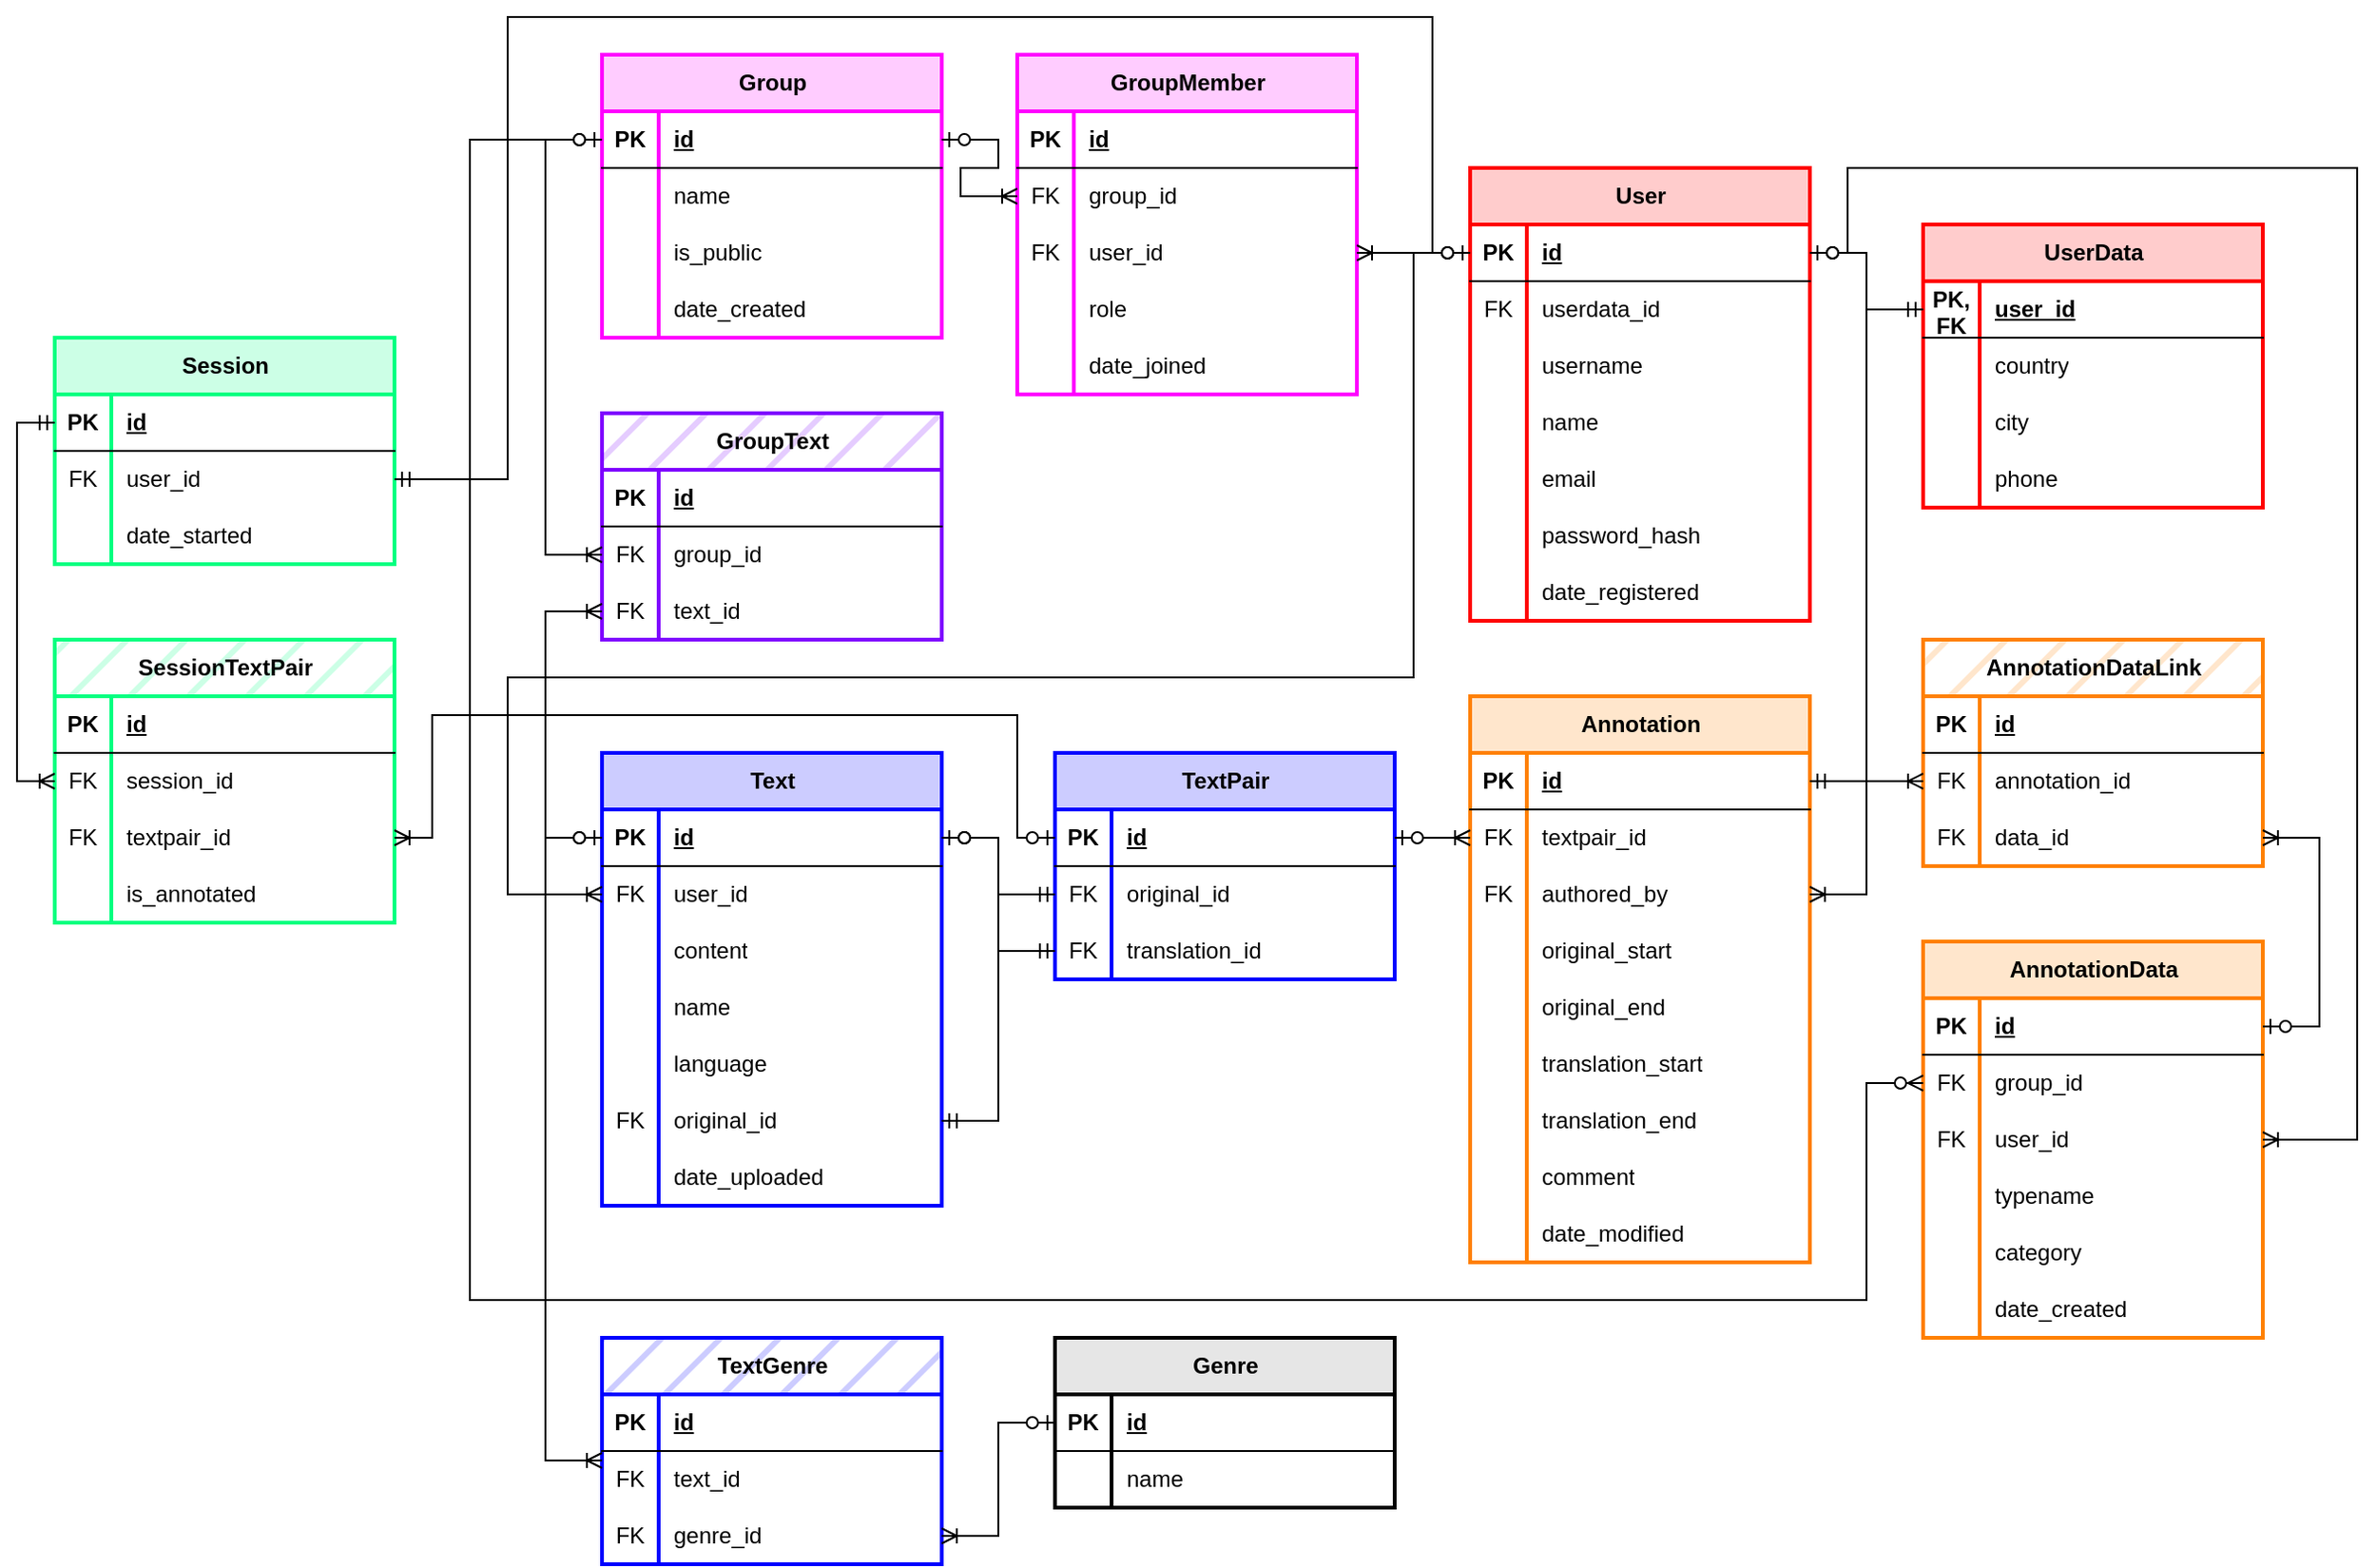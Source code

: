 <mxfile version="22.0.3" type="device">
  <diagram id="R2lEEEUBdFMjLlhIrx00" name="Page-1">
    <mxGraphModel dx="1274" dy="1275" grid="1" gridSize="10" guides="1" tooltips="1" connect="1" arrows="1" fold="1" page="0" pageScale="1" pageWidth="850" pageHeight="1100" math="0" shadow="0" extFonts="Permanent Marker^https://fonts.googleapis.com/css?family=Permanent+Marker">
      <root>
        <mxCell id="0" />
        <mxCell id="1" parent="0" />
        <mxCell id="AK5jmmhxkhcg77q182hA-85" value="Text" style="shape=table;startSize=30;container=1;collapsible=1;childLayout=tableLayout;fixedRows=1;rowLines=0;fontStyle=1;align=center;resizeLast=1;html=1;strokeColor=#0000FF;strokeWidth=2;fillColor=#CCCCFF;" parent="1" vertex="1">
          <mxGeometry x="-190" y="270" width="180" height="240" as="geometry" />
        </mxCell>
        <mxCell id="AK5jmmhxkhcg77q182hA-86" value="" style="shape=tableRow;horizontal=0;startSize=0;swimlaneHead=0;swimlaneBody=0;fillColor=none;collapsible=0;dropTarget=0;points=[[0,0.5],[1,0.5]];portConstraint=eastwest;top=0;left=0;right=0;bottom=1;" parent="AK5jmmhxkhcg77q182hA-85" vertex="1">
          <mxGeometry y="30" width="180" height="30" as="geometry" />
        </mxCell>
        <mxCell id="AK5jmmhxkhcg77q182hA-87" value="PK" style="shape=partialRectangle;connectable=0;fillColor=none;top=0;left=0;bottom=0;right=0;fontStyle=1;overflow=hidden;whiteSpace=wrap;html=1;" parent="AK5jmmhxkhcg77q182hA-86" vertex="1">
          <mxGeometry width="30" height="30" as="geometry">
            <mxRectangle width="30" height="30" as="alternateBounds" />
          </mxGeometry>
        </mxCell>
        <mxCell id="AK5jmmhxkhcg77q182hA-88" value="id" style="shape=partialRectangle;connectable=0;fillColor=none;top=0;left=0;bottom=0;right=0;align=left;spacingLeft=6;fontStyle=5;overflow=hidden;whiteSpace=wrap;html=1;" parent="AK5jmmhxkhcg77q182hA-86" vertex="1">
          <mxGeometry x="30" width="150" height="30" as="geometry">
            <mxRectangle width="150" height="30" as="alternateBounds" />
          </mxGeometry>
        </mxCell>
        <mxCell id="AK5jmmhxkhcg77q182hA-104" value="" style="shape=tableRow;horizontal=0;startSize=0;swimlaneHead=0;swimlaneBody=0;fillColor=none;collapsible=0;dropTarget=0;points=[[0,0.5],[1,0.5]];portConstraint=eastwest;top=0;left=0;right=0;bottom=0;" parent="AK5jmmhxkhcg77q182hA-85" vertex="1">
          <mxGeometry y="60" width="180" height="30" as="geometry" />
        </mxCell>
        <mxCell id="AK5jmmhxkhcg77q182hA-105" value="FK" style="shape=partialRectangle;connectable=0;fillColor=none;top=0;left=0;bottom=0;right=0;editable=1;overflow=hidden;whiteSpace=wrap;html=1;" parent="AK5jmmhxkhcg77q182hA-104" vertex="1">
          <mxGeometry width="30" height="30" as="geometry">
            <mxRectangle width="30" height="30" as="alternateBounds" />
          </mxGeometry>
        </mxCell>
        <mxCell id="AK5jmmhxkhcg77q182hA-106" value="user_id" style="shape=partialRectangle;connectable=0;fillColor=none;top=0;left=0;bottom=0;right=0;align=left;spacingLeft=6;overflow=hidden;whiteSpace=wrap;html=1;" parent="AK5jmmhxkhcg77q182hA-104" vertex="1">
          <mxGeometry x="30" width="150" height="30" as="geometry">
            <mxRectangle width="150" height="30" as="alternateBounds" />
          </mxGeometry>
        </mxCell>
        <mxCell id="AK5jmmhxkhcg77q182hA-89" value="" style="shape=tableRow;horizontal=0;startSize=0;swimlaneHead=0;swimlaneBody=0;fillColor=none;collapsible=0;dropTarget=0;points=[[0,0.5],[1,0.5]];portConstraint=eastwest;top=0;left=0;right=0;bottom=0;" parent="AK5jmmhxkhcg77q182hA-85" vertex="1">
          <mxGeometry y="90" width="180" height="30" as="geometry" />
        </mxCell>
        <mxCell id="AK5jmmhxkhcg77q182hA-90" value="" style="shape=partialRectangle;connectable=0;fillColor=none;top=0;left=0;bottom=0;right=0;editable=1;overflow=hidden;whiteSpace=wrap;html=1;" parent="AK5jmmhxkhcg77q182hA-89" vertex="1">
          <mxGeometry width="30" height="30" as="geometry">
            <mxRectangle width="30" height="30" as="alternateBounds" />
          </mxGeometry>
        </mxCell>
        <mxCell id="AK5jmmhxkhcg77q182hA-91" value="content" style="shape=partialRectangle;connectable=0;fillColor=none;top=0;left=0;bottom=0;right=0;align=left;spacingLeft=6;overflow=hidden;whiteSpace=wrap;html=1;" parent="AK5jmmhxkhcg77q182hA-89" vertex="1">
          <mxGeometry x="30" width="150" height="30" as="geometry">
            <mxRectangle width="150" height="30" as="alternateBounds" />
          </mxGeometry>
        </mxCell>
        <mxCell id="AK5jmmhxkhcg77q182hA-92" value="" style="shape=tableRow;horizontal=0;startSize=0;swimlaneHead=0;swimlaneBody=0;fillColor=none;collapsible=0;dropTarget=0;points=[[0,0.5],[1,0.5]];portConstraint=eastwest;top=0;left=0;right=0;bottom=0;" parent="AK5jmmhxkhcg77q182hA-85" vertex="1">
          <mxGeometry y="120" width="180" height="30" as="geometry" />
        </mxCell>
        <mxCell id="AK5jmmhxkhcg77q182hA-93" value="" style="shape=partialRectangle;connectable=0;fillColor=none;top=0;left=0;bottom=0;right=0;editable=1;overflow=hidden;whiteSpace=wrap;html=1;" parent="AK5jmmhxkhcg77q182hA-92" vertex="1">
          <mxGeometry width="30" height="30" as="geometry">
            <mxRectangle width="30" height="30" as="alternateBounds" />
          </mxGeometry>
        </mxCell>
        <mxCell id="AK5jmmhxkhcg77q182hA-94" value="name" style="shape=partialRectangle;connectable=0;fillColor=none;top=0;left=0;bottom=0;right=0;align=left;spacingLeft=6;overflow=hidden;whiteSpace=wrap;html=1;" parent="AK5jmmhxkhcg77q182hA-92" vertex="1">
          <mxGeometry x="30" width="150" height="30" as="geometry">
            <mxRectangle width="150" height="30" as="alternateBounds" />
          </mxGeometry>
        </mxCell>
        <mxCell id="KNnMMJiwFSoNUZHwwtD--1" value="" style="shape=tableRow;horizontal=0;startSize=0;swimlaneHead=0;swimlaneBody=0;fillColor=none;collapsible=0;dropTarget=0;points=[[0,0.5],[1,0.5]];portConstraint=eastwest;top=0;left=0;right=0;bottom=0;" parent="AK5jmmhxkhcg77q182hA-85" vertex="1">
          <mxGeometry y="150" width="180" height="30" as="geometry" />
        </mxCell>
        <mxCell id="KNnMMJiwFSoNUZHwwtD--2" value="" style="shape=partialRectangle;connectable=0;fillColor=none;top=0;left=0;bottom=0;right=0;editable=1;overflow=hidden;whiteSpace=wrap;html=1;" parent="KNnMMJiwFSoNUZHwwtD--1" vertex="1">
          <mxGeometry width="30" height="30" as="geometry">
            <mxRectangle width="30" height="30" as="alternateBounds" />
          </mxGeometry>
        </mxCell>
        <mxCell id="KNnMMJiwFSoNUZHwwtD--3" value="language" style="shape=partialRectangle;connectable=0;fillColor=none;top=0;left=0;bottom=0;right=0;align=left;spacingLeft=6;overflow=hidden;whiteSpace=wrap;html=1;" parent="KNnMMJiwFSoNUZHwwtD--1" vertex="1">
          <mxGeometry x="30" width="150" height="30" as="geometry">
            <mxRectangle width="150" height="30" as="alternateBounds" />
          </mxGeometry>
        </mxCell>
        <mxCell id="KNnMMJiwFSoNUZHwwtD--4" value="" style="shape=tableRow;horizontal=0;startSize=0;swimlaneHead=0;swimlaneBody=0;fillColor=none;collapsible=0;dropTarget=0;points=[[0,0.5],[1,0.5]];portConstraint=eastwest;top=0;left=0;right=0;bottom=0;" parent="AK5jmmhxkhcg77q182hA-85" vertex="1">
          <mxGeometry y="180" width="180" height="30" as="geometry" />
        </mxCell>
        <mxCell id="KNnMMJiwFSoNUZHwwtD--5" value="FK" style="shape=partialRectangle;connectable=0;fillColor=none;top=0;left=0;bottom=0;right=0;editable=1;overflow=hidden;whiteSpace=wrap;html=1;" parent="KNnMMJiwFSoNUZHwwtD--4" vertex="1">
          <mxGeometry width="30" height="30" as="geometry">
            <mxRectangle width="30" height="30" as="alternateBounds" />
          </mxGeometry>
        </mxCell>
        <mxCell id="KNnMMJiwFSoNUZHwwtD--6" value="original_id" style="shape=partialRectangle;connectable=0;fillColor=none;top=0;left=0;bottom=0;right=0;align=left;spacingLeft=6;overflow=hidden;whiteSpace=wrap;html=1;" parent="KNnMMJiwFSoNUZHwwtD--4" vertex="1">
          <mxGeometry x="30" width="150" height="30" as="geometry">
            <mxRectangle width="150" height="30" as="alternateBounds" />
          </mxGeometry>
        </mxCell>
        <mxCell id="AK5jmmhxkhcg77q182hA-95" value="" style="shape=tableRow;horizontal=0;startSize=0;swimlaneHead=0;swimlaneBody=0;fillColor=none;collapsible=0;dropTarget=0;points=[[0,0.5],[1,0.5]];portConstraint=eastwest;top=0;left=0;right=0;bottom=0;" parent="AK5jmmhxkhcg77q182hA-85" vertex="1">
          <mxGeometry y="210" width="180" height="30" as="geometry" />
        </mxCell>
        <mxCell id="AK5jmmhxkhcg77q182hA-96" value="" style="shape=partialRectangle;connectable=0;fillColor=none;top=0;left=0;bottom=0;right=0;editable=1;overflow=hidden;whiteSpace=wrap;html=1;" parent="AK5jmmhxkhcg77q182hA-95" vertex="1">
          <mxGeometry width="30" height="30" as="geometry">
            <mxRectangle width="30" height="30" as="alternateBounds" />
          </mxGeometry>
        </mxCell>
        <mxCell id="AK5jmmhxkhcg77q182hA-97" value="date_uploaded" style="shape=partialRectangle;connectable=0;fillColor=none;top=0;left=0;bottom=0;right=0;align=left;spacingLeft=6;overflow=hidden;whiteSpace=wrap;html=1;" parent="AK5jmmhxkhcg77q182hA-95" vertex="1">
          <mxGeometry x="30" width="150" height="30" as="geometry">
            <mxRectangle width="150" height="30" as="alternateBounds" />
          </mxGeometry>
        </mxCell>
        <mxCell id="acQm38qKG0XMWF76aITT-33" value="" style="edgeStyle=entityRelationEdgeStyle;fontSize=12;html=1;endArrow=ERzeroToOne;startArrow=ERmandOne;rounded=0;" parent="AK5jmmhxkhcg77q182hA-85" source="KNnMMJiwFSoNUZHwwtD--4" target="AK5jmmhxkhcg77q182hA-86" edge="1">
          <mxGeometry width="100" height="100" relative="1" as="geometry">
            <mxPoint x="270" y="210" as="sourcePoint" />
            <mxPoint x="460" y="-20" as="targetPoint" />
          </mxGeometry>
        </mxCell>
        <mxCell id="AK5jmmhxkhcg77q182hA-116" value="User" style="shape=table;startSize=30;container=1;collapsible=1;childLayout=tableLayout;fixedRows=1;rowLines=0;fontStyle=1;align=center;resizeLast=1;html=1;strokeWidth=2;strokeColor=#FF0000;fillColor=#FFCCCC;" parent="1" vertex="1">
          <mxGeometry x="270" y="-40" width="180" height="240" as="geometry" />
        </mxCell>
        <mxCell id="AK5jmmhxkhcg77q182hA-117" value="" style="shape=tableRow;horizontal=0;startSize=0;swimlaneHead=0;swimlaneBody=0;fillColor=none;collapsible=0;dropTarget=0;points=[[0,0.5],[1,0.5]];portConstraint=eastwest;top=0;left=0;right=0;bottom=1;" parent="AK5jmmhxkhcg77q182hA-116" vertex="1">
          <mxGeometry y="30" width="180" height="30" as="geometry" />
        </mxCell>
        <mxCell id="AK5jmmhxkhcg77q182hA-118" value="PK" style="shape=partialRectangle;connectable=0;fillColor=none;top=0;left=0;bottom=0;right=0;fontStyle=1;overflow=hidden;whiteSpace=wrap;html=1;" parent="AK5jmmhxkhcg77q182hA-117" vertex="1">
          <mxGeometry width="30" height="30" as="geometry">
            <mxRectangle width="30" height="30" as="alternateBounds" />
          </mxGeometry>
        </mxCell>
        <mxCell id="AK5jmmhxkhcg77q182hA-119" value="id" style="shape=partialRectangle;connectable=0;fillColor=none;top=0;left=0;bottom=0;right=0;align=left;spacingLeft=6;fontStyle=5;overflow=hidden;whiteSpace=wrap;html=1;" parent="AK5jmmhxkhcg77q182hA-117" vertex="1">
          <mxGeometry x="30" width="150" height="30" as="geometry">
            <mxRectangle width="150" height="30" as="alternateBounds" />
          </mxGeometry>
        </mxCell>
        <mxCell id="AK5jmmhxkhcg77q182hA-132" value="" style="shape=tableRow;horizontal=0;startSize=0;swimlaneHead=0;swimlaneBody=0;fillColor=none;collapsible=0;dropTarget=0;points=[[0,0.5],[1,0.5]];portConstraint=eastwest;top=0;left=0;right=0;bottom=0;" parent="AK5jmmhxkhcg77q182hA-116" vertex="1">
          <mxGeometry y="60" width="180" height="30" as="geometry" />
        </mxCell>
        <mxCell id="AK5jmmhxkhcg77q182hA-133" value="FK" style="shape=partialRectangle;connectable=0;fillColor=none;top=0;left=0;bottom=0;right=0;editable=1;overflow=hidden;whiteSpace=wrap;html=1;" parent="AK5jmmhxkhcg77q182hA-132" vertex="1">
          <mxGeometry width="30" height="30" as="geometry">
            <mxRectangle width="30" height="30" as="alternateBounds" />
          </mxGeometry>
        </mxCell>
        <mxCell id="AK5jmmhxkhcg77q182hA-134" value="userdata_id" style="shape=partialRectangle;connectable=0;fillColor=none;top=0;left=0;bottom=0;right=0;align=left;spacingLeft=6;overflow=hidden;whiteSpace=wrap;html=1;" parent="AK5jmmhxkhcg77q182hA-132" vertex="1">
          <mxGeometry x="30" width="150" height="30" as="geometry">
            <mxRectangle width="150" height="30" as="alternateBounds" />
          </mxGeometry>
        </mxCell>
        <mxCell id="AK5jmmhxkhcg77q182hA-120" value="" style="shape=tableRow;horizontal=0;startSize=0;swimlaneHead=0;swimlaneBody=0;fillColor=none;collapsible=0;dropTarget=0;points=[[0,0.5],[1,0.5]];portConstraint=eastwest;top=0;left=0;right=0;bottom=0;" parent="AK5jmmhxkhcg77q182hA-116" vertex="1">
          <mxGeometry y="90" width="180" height="30" as="geometry" />
        </mxCell>
        <mxCell id="AK5jmmhxkhcg77q182hA-121" value="" style="shape=partialRectangle;connectable=0;fillColor=none;top=0;left=0;bottom=0;right=0;editable=1;overflow=hidden;whiteSpace=wrap;html=1;" parent="AK5jmmhxkhcg77q182hA-120" vertex="1">
          <mxGeometry width="30" height="30" as="geometry">
            <mxRectangle width="30" height="30" as="alternateBounds" />
          </mxGeometry>
        </mxCell>
        <mxCell id="AK5jmmhxkhcg77q182hA-122" value="username" style="shape=partialRectangle;connectable=0;fillColor=none;top=0;left=0;bottom=0;right=0;align=left;spacingLeft=6;overflow=hidden;whiteSpace=wrap;html=1;" parent="AK5jmmhxkhcg77q182hA-120" vertex="1">
          <mxGeometry x="30" width="150" height="30" as="geometry">
            <mxRectangle width="150" height="30" as="alternateBounds" />
          </mxGeometry>
        </mxCell>
        <mxCell id="AK5jmmhxkhcg77q182hA-123" value="" style="shape=tableRow;horizontal=0;startSize=0;swimlaneHead=0;swimlaneBody=0;fillColor=none;collapsible=0;dropTarget=0;points=[[0,0.5],[1,0.5]];portConstraint=eastwest;top=0;left=0;right=0;bottom=0;" parent="AK5jmmhxkhcg77q182hA-116" vertex="1">
          <mxGeometry y="120" width="180" height="30" as="geometry" />
        </mxCell>
        <mxCell id="AK5jmmhxkhcg77q182hA-124" value="" style="shape=partialRectangle;connectable=0;fillColor=none;top=0;left=0;bottom=0;right=0;editable=1;overflow=hidden;whiteSpace=wrap;html=1;" parent="AK5jmmhxkhcg77q182hA-123" vertex="1">
          <mxGeometry width="30" height="30" as="geometry">
            <mxRectangle width="30" height="30" as="alternateBounds" />
          </mxGeometry>
        </mxCell>
        <mxCell id="AK5jmmhxkhcg77q182hA-125" value="name" style="shape=partialRectangle;connectable=0;fillColor=none;top=0;left=0;bottom=0;right=0;align=left;spacingLeft=6;overflow=hidden;whiteSpace=wrap;html=1;" parent="AK5jmmhxkhcg77q182hA-123" vertex="1">
          <mxGeometry x="30" width="150" height="30" as="geometry">
            <mxRectangle width="150" height="30" as="alternateBounds" />
          </mxGeometry>
        </mxCell>
        <mxCell id="AK5jmmhxkhcg77q182hA-126" value="" style="shape=tableRow;horizontal=0;startSize=0;swimlaneHead=0;swimlaneBody=0;fillColor=none;collapsible=0;dropTarget=0;points=[[0,0.5],[1,0.5]];portConstraint=eastwest;top=0;left=0;right=0;bottom=0;" parent="AK5jmmhxkhcg77q182hA-116" vertex="1">
          <mxGeometry y="150" width="180" height="30" as="geometry" />
        </mxCell>
        <mxCell id="AK5jmmhxkhcg77q182hA-127" value="" style="shape=partialRectangle;connectable=0;fillColor=none;top=0;left=0;bottom=0;right=0;editable=1;overflow=hidden;whiteSpace=wrap;html=1;" parent="AK5jmmhxkhcg77q182hA-126" vertex="1">
          <mxGeometry width="30" height="30" as="geometry">
            <mxRectangle width="30" height="30" as="alternateBounds" />
          </mxGeometry>
        </mxCell>
        <mxCell id="AK5jmmhxkhcg77q182hA-128" value="email" style="shape=partialRectangle;connectable=0;fillColor=none;top=0;left=0;bottom=0;right=0;align=left;spacingLeft=6;overflow=hidden;whiteSpace=wrap;html=1;" parent="AK5jmmhxkhcg77q182hA-126" vertex="1">
          <mxGeometry x="30" width="150" height="30" as="geometry">
            <mxRectangle width="150" height="30" as="alternateBounds" />
          </mxGeometry>
        </mxCell>
        <mxCell id="AK5jmmhxkhcg77q182hA-129" value="" style="shape=tableRow;horizontal=0;startSize=0;swimlaneHead=0;swimlaneBody=0;fillColor=none;collapsible=0;dropTarget=0;points=[[0,0.5],[1,0.5]];portConstraint=eastwest;top=0;left=0;right=0;bottom=0;" parent="AK5jmmhxkhcg77q182hA-116" vertex="1">
          <mxGeometry y="180" width="180" height="30" as="geometry" />
        </mxCell>
        <mxCell id="AK5jmmhxkhcg77q182hA-130" value="" style="shape=partialRectangle;connectable=0;fillColor=none;top=0;left=0;bottom=0;right=0;editable=1;overflow=hidden;whiteSpace=wrap;html=1;" parent="AK5jmmhxkhcg77q182hA-129" vertex="1">
          <mxGeometry width="30" height="30" as="geometry">
            <mxRectangle width="30" height="30" as="alternateBounds" />
          </mxGeometry>
        </mxCell>
        <mxCell id="AK5jmmhxkhcg77q182hA-131" value="password_hash" style="shape=partialRectangle;connectable=0;fillColor=none;top=0;left=0;bottom=0;right=0;align=left;spacingLeft=6;overflow=hidden;whiteSpace=wrap;html=1;" parent="AK5jmmhxkhcg77q182hA-129" vertex="1">
          <mxGeometry x="30" width="150" height="30" as="geometry">
            <mxRectangle width="150" height="30" as="alternateBounds" />
          </mxGeometry>
        </mxCell>
        <mxCell id="AK5jmmhxkhcg77q182hA-135" value="" style="shape=tableRow;horizontal=0;startSize=0;swimlaneHead=0;swimlaneBody=0;fillColor=none;collapsible=0;dropTarget=0;points=[[0,0.5],[1,0.5]];portConstraint=eastwest;top=0;left=0;right=0;bottom=0;" parent="AK5jmmhxkhcg77q182hA-116" vertex="1">
          <mxGeometry y="210" width="180" height="30" as="geometry" />
        </mxCell>
        <mxCell id="AK5jmmhxkhcg77q182hA-136" value="" style="shape=partialRectangle;connectable=0;fillColor=none;top=0;left=0;bottom=0;right=0;editable=1;overflow=hidden;whiteSpace=wrap;html=1;" parent="AK5jmmhxkhcg77q182hA-135" vertex="1">
          <mxGeometry width="30" height="30" as="geometry">
            <mxRectangle width="30" height="30" as="alternateBounds" />
          </mxGeometry>
        </mxCell>
        <mxCell id="AK5jmmhxkhcg77q182hA-137" value="date_registered" style="shape=partialRectangle;connectable=0;fillColor=none;top=0;left=0;bottom=0;right=0;align=left;spacingLeft=6;overflow=hidden;whiteSpace=wrap;html=1;" parent="AK5jmmhxkhcg77q182hA-135" vertex="1">
          <mxGeometry x="30" width="150" height="30" as="geometry">
            <mxRectangle width="150" height="30" as="alternateBounds" />
          </mxGeometry>
        </mxCell>
        <mxCell id="AK5jmmhxkhcg77q182hA-138" value="TextPair" style="shape=table;startSize=30;container=1;collapsible=1;childLayout=tableLayout;fixedRows=1;rowLines=0;fontStyle=1;align=center;resizeLast=1;html=1;strokeWidth=2;strokeColor=#0000FF;fillColor=#CCCCFF;" parent="1" vertex="1">
          <mxGeometry x="50" y="270" width="180" height="120" as="geometry" />
        </mxCell>
        <mxCell id="AK5jmmhxkhcg77q182hA-139" value="" style="shape=tableRow;horizontal=0;startSize=0;swimlaneHead=0;swimlaneBody=0;fillColor=none;collapsible=0;dropTarget=0;points=[[0,0.5],[1,0.5]];portConstraint=eastwest;top=0;left=0;right=0;bottom=1;" parent="AK5jmmhxkhcg77q182hA-138" vertex="1">
          <mxGeometry y="30" width="180" height="30" as="geometry" />
        </mxCell>
        <mxCell id="AK5jmmhxkhcg77q182hA-140" value="PK" style="shape=partialRectangle;connectable=0;fillColor=none;top=0;left=0;bottom=0;right=0;fontStyle=1;overflow=hidden;whiteSpace=wrap;html=1;" parent="AK5jmmhxkhcg77q182hA-139" vertex="1">
          <mxGeometry width="30" height="30" as="geometry">
            <mxRectangle width="30" height="30" as="alternateBounds" />
          </mxGeometry>
        </mxCell>
        <mxCell id="AK5jmmhxkhcg77q182hA-141" value="id" style="shape=partialRectangle;connectable=0;fillColor=none;top=0;left=0;bottom=0;right=0;align=left;spacingLeft=6;fontStyle=5;overflow=hidden;whiteSpace=wrap;html=1;" parent="AK5jmmhxkhcg77q182hA-139" vertex="1">
          <mxGeometry x="30" width="150" height="30" as="geometry">
            <mxRectangle width="150" height="30" as="alternateBounds" />
          </mxGeometry>
        </mxCell>
        <mxCell id="AK5jmmhxkhcg77q182hA-142" value="" style="shape=tableRow;horizontal=0;startSize=0;swimlaneHead=0;swimlaneBody=0;fillColor=none;collapsible=0;dropTarget=0;points=[[0,0.5],[1,0.5]];portConstraint=eastwest;top=0;left=0;right=0;bottom=0;" parent="AK5jmmhxkhcg77q182hA-138" vertex="1">
          <mxGeometry y="60" width="180" height="30" as="geometry" />
        </mxCell>
        <mxCell id="AK5jmmhxkhcg77q182hA-143" value="FK" style="shape=partialRectangle;connectable=0;fillColor=none;top=0;left=0;bottom=0;right=0;editable=1;overflow=hidden;whiteSpace=wrap;html=1;" parent="AK5jmmhxkhcg77q182hA-142" vertex="1">
          <mxGeometry width="30" height="30" as="geometry">
            <mxRectangle width="30" height="30" as="alternateBounds" />
          </mxGeometry>
        </mxCell>
        <mxCell id="AK5jmmhxkhcg77q182hA-144" value="original_id" style="shape=partialRectangle;connectable=0;fillColor=none;top=0;left=0;bottom=0;right=0;align=left;spacingLeft=6;overflow=hidden;whiteSpace=wrap;html=1;" parent="AK5jmmhxkhcg77q182hA-142" vertex="1">
          <mxGeometry x="30" width="150" height="30" as="geometry">
            <mxRectangle width="150" height="30" as="alternateBounds" />
          </mxGeometry>
        </mxCell>
        <mxCell id="AK5jmmhxkhcg77q182hA-154" value="" style="shape=tableRow;horizontal=0;startSize=0;swimlaneHead=0;swimlaneBody=0;fillColor=none;collapsible=0;dropTarget=0;points=[[0,0.5],[1,0.5]];portConstraint=eastwest;top=0;left=0;right=0;bottom=0;" parent="AK5jmmhxkhcg77q182hA-138" vertex="1">
          <mxGeometry y="90" width="180" height="30" as="geometry" />
        </mxCell>
        <mxCell id="AK5jmmhxkhcg77q182hA-155" value="FK" style="shape=partialRectangle;connectable=0;fillColor=none;top=0;left=0;bottom=0;right=0;editable=1;overflow=hidden;whiteSpace=wrap;html=1;" parent="AK5jmmhxkhcg77q182hA-154" vertex="1">
          <mxGeometry width="30" height="30" as="geometry">
            <mxRectangle width="30" height="30" as="alternateBounds" />
          </mxGeometry>
        </mxCell>
        <mxCell id="AK5jmmhxkhcg77q182hA-156" value="translation_id" style="shape=partialRectangle;connectable=0;fillColor=none;top=0;left=0;bottom=0;right=0;align=left;spacingLeft=6;overflow=hidden;whiteSpace=wrap;html=1;" parent="AK5jmmhxkhcg77q182hA-154" vertex="1">
          <mxGeometry x="30" width="150" height="30" as="geometry">
            <mxRectangle width="150" height="30" as="alternateBounds" />
          </mxGeometry>
        </mxCell>
        <mxCell id="AK5jmmhxkhcg77q182hA-157" value="UserData" style="shape=table;startSize=30;container=1;collapsible=1;childLayout=tableLayout;fixedRows=1;rowLines=0;fontStyle=1;align=center;resizeLast=1;html=1;strokeWidth=2;strokeColor=#FF0000;fillColor=#FFCCCC;" parent="1" vertex="1">
          <mxGeometry x="510" y="-10" width="180" height="150" as="geometry" />
        </mxCell>
        <mxCell id="AK5jmmhxkhcg77q182hA-158" value="" style="shape=tableRow;horizontal=0;startSize=0;swimlaneHead=0;swimlaneBody=0;fillColor=none;collapsible=0;dropTarget=0;points=[[0,0.5],[1,0.5]];portConstraint=eastwest;top=0;left=0;right=0;bottom=1;" parent="AK5jmmhxkhcg77q182hA-157" vertex="1">
          <mxGeometry y="30" width="180" height="30" as="geometry" />
        </mxCell>
        <mxCell id="AK5jmmhxkhcg77q182hA-159" value="PK, FK" style="shape=partialRectangle;connectable=0;fillColor=none;top=0;left=0;bottom=0;right=0;fontStyle=1;overflow=hidden;whiteSpace=wrap;html=1;" parent="AK5jmmhxkhcg77q182hA-158" vertex="1">
          <mxGeometry width="30" height="30" as="geometry">
            <mxRectangle width="30" height="30" as="alternateBounds" />
          </mxGeometry>
        </mxCell>
        <mxCell id="AK5jmmhxkhcg77q182hA-160" value="user_id" style="shape=partialRectangle;connectable=0;fillColor=none;top=0;left=0;bottom=0;right=0;align=left;spacingLeft=6;fontStyle=5;overflow=hidden;whiteSpace=wrap;html=1;" parent="AK5jmmhxkhcg77q182hA-158" vertex="1">
          <mxGeometry x="30" width="150" height="30" as="geometry">
            <mxRectangle width="150" height="30" as="alternateBounds" />
          </mxGeometry>
        </mxCell>
        <mxCell id="AK5jmmhxkhcg77q182hA-164" value="" style="shape=tableRow;horizontal=0;startSize=0;swimlaneHead=0;swimlaneBody=0;fillColor=none;collapsible=0;dropTarget=0;points=[[0,0.5],[1,0.5]];portConstraint=eastwest;top=0;left=0;right=0;bottom=0;" parent="AK5jmmhxkhcg77q182hA-157" vertex="1">
          <mxGeometry y="60" width="180" height="30" as="geometry" />
        </mxCell>
        <mxCell id="AK5jmmhxkhcg77q182hA-165" value="" style="shape=partialRectangle;connectable=0;fillColor=none;top=0;left=0;bottom=0;right=0;editable=1;overflow=hidden;whiteSpace=wrap;html=1;" parent="AK5jmmhxkhcg77q182hA-164" vertex="1">
          <mxGeometry width="30" height="30" as="geometry">
            <mxRectangle width="30" height="30" as="alternateBounds" />
          </mxGeometry>
        </mxCell>
        <mxCell id="AK5jmmhxkhcg77q182hA-166" value="country" style="shape=partialRectangle;connectable=0;fillColor=none;top=0;left=0;bottom=0;right=0;align=left;spacingLeft=6;overflow=hidden;whiteSpace=wrap;html=1;" parent="AK5jmmhxkhcg77q182hA-164" vertex="1">
          <mxGeometry x="30" width="150" height="30" as="geometry">
            <mxRectangle width="150" height="30" as="alternateBounds" />
          </mxGeometry>
        </mxCell>
        <mxCell id="AK5jmmhxkhcg77q182hA-167" value="" style="shape=tableRow;horizontal=0;startSize=0;swimlaneHead=0;swimlaneBody=0;fillColor=none;collapsible=0;dropTarget=0;points=[[0,0.5],[1,0.5]];portConstraint=eastwest;top=0;left=0;right=0;bottom=0;" parent="AK5jmmhxkhcg77q182hA-157" vertex="1">
          <mxGeometry y="90" width="180" height="30" as="geometry" />
        </mxCell>
        <mxCell id="AK5jmmhxkhcg77q182hA-168" value="" style="shape=partialRectangle;connectable=0;fillColor=none;top=0;left=0;bottom=0;right=0;editable=1;overflow=hidden;whiteSpace=wrap;html=1;" parent="AK5jmmhxkhcg77q182hA-167" vertex="1">
          <mxGeometry width="30" height="30" as="geometry">
            <mxRectangle width="30" height="30" as="alternateBounds" />
          </mxGeometry>
        </mxCell>
        <mxCell id="AK5jmmhxkhcg77q182hA-169" value="city" style="shape=partialRectangle;connectable=0;fillColor=none;top=0;left=0;bottom=0;right=0;align=left;spacingLeft=6;overflow=hidden;whiteSpace=wrap;html=1;" parent="AK5jmmhxkhcg77q182hA-167" vertex="1">
          <mxGeometry x="30" width="150" height="30" as="geometry">
            <mxRectangle width="150" height="30" as="alternateBounds" />
          </mxGeometry>
        </mxCell>
        <mxCell id="AK5jmmhxkhcg77q182hA-170" value="" style="shape=tableRow;horizontal=0;startSize=0;swimlaneHead=0;swimlaneBody=0;fillColor=none;collapsible=0;dropTarget=0;points=[[0,0.5],[1,0.5]];portConstraint=eastwest;top=0;left=0;right=0;bottom=0;" parent="AK5jmmhxkhcg77q182hA-157" vertex="1">
          <mxGeometry y="120" width="180" height="30" as="geometry" />
        </mxCell>
        <mxCell id="AK5jmmhxkhcg77q182hA-171" value="" style="shape=partialRectangle;connectable=0;fillColor=none;top=0;left=0;bottom=0;right=0;editable=1;overflow=hidden;whiteSpace=wrap;html=1;" parent="AK5jmmhxkhcg77q182hA-170" vertex="1">
          <mxGeometry width="30" height="30" as="geometry">
            <mxRectangle width="30" height="30" as="alternateBounds" />
          </mxGeometry>
        </mxCell>
        <mxCell id="AK5jmmhxkhcg77q182hA-172" value="phone" style="shape=partialRectangle;connectable=0;fillColor=none;top=0;left=0;bottom=0;right=0;align=left;spacingLeft=6;overflow=hidden;whiteSpace=wrap;html=1;" parent="AK5jmmhxkhcg77q182hA-170" vertex="1">
          <mxGeometry x="30" width="150" height="30" as="geometry">
            <mxRectangle width="150" height="30" as="alternateBounds" />
          </mxGeometry>
        </mxCell>
        <mxCell id="AK5jmmhxkhcg77q182hA-179" value="Annotation" style="shape=table;startSize=30;container=1;collapsible=1;childLayout=tableLayout;fixedRows=1;rowLines=0;fontStyle=1;align=center;resizeLast=1;html=1;strokeWidth=2;strokeColor=#FF8000;fillColor=#FFE6CC;" parent="1" vertex="1">
          <mxGeometry x="270" y="240" width="180" height="300" as="geometry" />
        </mxCell>
        <mxCell id="AK5jmmhxkhcg77q182hA-180" value="" style="shape=tableRow;horizontal=0;startSize=0;swimlaneHead=0;swimlaneBody=0;fillColor=none;collapsible=0;dropTarget=0;points=[[0,0.5],[1,0.5]];portConstraint=eastwest;top=0;left=0;right=0;bottom=1;" parent="AK5jmmhxkhcg77q182hA-179" vertex="1">
          <mxGeometry y="30" width="180" height="30" as="geometry" />
        </mxCell>
        <mxCell id="AK5jmmhxkhcg77q182hA-181" value="PK" style="shape=partialRectangle;connectable=0;fillColor=none;top=0;left=0;bottom=0;right=0;fontStyle=1;overflow=hidden;whiteSpace=wrap;html=1;" parent="AK5jmmhxkhcg77q182hA-180" vertex="1">
          <mxGeometry width="30" height="30" as="geometry">
            <mxRectangle width="30" height="30" as="alternateBounds" />
          </mxGeometry>
        </mxCell>
        <mxCell id="AK5jmmhxkhcg77q182hA-182" value="id" style="shape=partialRectangle;connectable=0;fillColor=none;top=0;left=0;bottom=0;right=0;align=left;spacingLeft=6;fontStyle=5;overflow=hidden;whiteSpace=wrap;html=1;" parent="AK5jmmhxkhcg77q182hA-180" vertex="1">
          <mxGeometry x="30" width="150" height="30" as="geometry">
            <mxRectangle width="150" height="30" as="alternateBounds" />
          </mxGeometry>
        </mxCell>
        <mxCell id="AK5jmmhxkhcg77q182hA-183" value="" style="shape=tableRow;horizontal=0;startSize=0;swimlaneHead=0;swimlaneBody=0;fillColor=none;collapsible=0;dropTarget=0;points=[[0,0.5],[1,0.5]];portConstraint=eastwest;top=0;left=0;right=0;bottom=0;" parent="AK5jmmhxkhcg77q182hA-179" vertex="1">
          <mxGeometry y="60" width="180" height="30" as="geometry" />
        </mxCell>
        <mxCell id="AK5jmmhxkhcg77q182hA-184" value="FK" style="shape=partialRectangle;connectable=0;fillColor=none;top=0;left=0;bottom=0;right=0;editable=1;overflow=hidden;whiteSpace=wrap;html=1;" parent="AK5jmmhxkhcg77q182hA-183" vertex="1">
          <mxGeometry width="30" height="30" as="geometry">
            <mxRectangle width="30" height="30" as="alternateBounds" />
          </mxGeometry>
        </mxCell>
        <mxCell id="AK5jmmhxkhcg77q182hA-185" value="textpair_id" style="shape=partialRectangle;connectable=0;fillColor=none;top=0;left=0;bottom=0;right=0;align=left;spacingLeft=6;overflow=hidden;whiteSpace=wrap;html=1;" parent="AK5jmmhxkhcg77q182hA-183" vertex="1">
          <mxGeometry x="30" width="150" height="30" as="geometry">
            <mxRectangle width="150" height="30" as="alternateBounds" />
          </mxGeometry>
        </mxCell>
        <mxCell id="AK5jmmhxkhcg77q182hA-282" value="" style="shape=tableRow;horizontal=0;startSize=0;swimlaneHead=0;swimlaneBody=0;fillColor=none;collapsible=0;dropTarget=0;points=[[0,0.5],[1,0.5]];portConstraint=eastwest;top=0;left=0;right=0;bottom=0;" parent="AK5jmmhxkhcg77q182hA-179" vertex="1">
          <mxGeometry y="90" width="180" height="30" as="geometry" />
        </mxCell>
        <mxCell id="AK5jmmhxkhcg77q182hA-283" value="FK" style="shape=partialRectangle;connectable=0;fillColor=none;top=0;left=0;bottom=0;right=0;editable=1;overflow=hidden;whiteSpace=wrap;html=1;" parent="AK5jmmhxkhcg77q182hA-282" vertex="1">
          <mxGeometry width="30" height="30" as="geometry">
            <mxRectangle width="30" height="30" as="alternateBounds" />
          </mxGeometry>
        </mxCell>
        <mxCell id="AK5jmmhxkhcg77q182hA-284" value="authored_by" style="shape=partialRectangle;connectable=0;fillColor=none;top=0;left=0;bottom=0;right=0;align=left;spacingLeft=6;overflow=hidden;whiteSpace=wrap;html=1;" parent="AK5jmmhxkhcg77q182hA-282" vertex="1">
          <mxGeometry x="30" width="150" height="30" as="geometry">
            <mxRectangle width="150" height="30" as="alternateBounds" />
          </mxGeometry>
        </mxCell>
        <mxCell id="AK5jmmhxkhcg77q182hA-186" value="" style="shape=tableRow;horizontal=0;startSize=0;swimlaneHead=0;swimlaneBody=0;fillColor=none;collapsible=0;dropTarget=0;points=[[0,0.5],[1,0.5]];portConstraint=eastwest;top=0;left=0;right=0;bottom=0;" parent="AK5jmmhxkhcg77q182hA-179" vertex="1">
          <mxGeometry y="120" width="180" height="30" as="geometry" />
        </mxCell>
        <mxCell id="AK5jmmhxkhcg77q182hA-187" value="" style="shape=partialRectangle;connectable=0;fillColor=none;top=0;left=0;bottom=0;right=0;editable=1;overflow=hidden;whiteSpace=wrap;html=1;" parent="AK5jmmhxkhcg77q182hA-186" vertex="1">
          <mxGeometry width="30" height="30" as="geometry">
            <mxRectangle width="30" height="30" as="alternateBounds" />
          </mxGeometry>
        </mxCell>
        <mxCell id="AK5jmmhxkhcg77q182hA-188" value="original_start" style="shape=partialRectangle;connectable=0;fillColor=none;top=0;left=0;bottom=0;right=0;align=left;spacingLeft=6;overflow=hidden;whiteSpace=wrap;html=1;" parent="AK5jmmhxkhcg77q182hA-186" vertex="1">
          <mxGeometry x="30" width="150" height="30" as="geometry">
            <mxRectangle width="150" height="30" as="alternateBounds" />
          </mxGeometry>
        </mxCell>
        <mxCell id="AK5jmmhxkhcg77q182hA-189" value="" style="shape=tableRow;horizontal=0;startSize=0;swimlaneHead=0;swimlaneBody=0;fillColor=none;collapsible=0;dropTarget=0;points=[[0,0.5],[1,0.5]];portConstraint=eastwest;top=0;left=0;right=0;bottom=0;" parent="AK5jmmhxkhcg77q182hA-179" vertex="1">
          <mxGeometry y="150" width="180" height="30" as="geometry" />
        </mxCell>
        <mxCell id="AK5jmmhxkhcg77q182hA-190" value="" style="shape=partialRectangle;connectable=0;fillColor=none;top=0;left=0;bottom=0;right=0;editable=1;overflow=hidden;whiteSpace=wrap;html=1;" parent="AK5jmmhxkhcg77q182hA-189" vertex="1">
          <mxGeometry width="30" height="30" as="geometry">
            <mxRectangle width="30" height="30" as="alternateBounds" />
          </mxGeometry>
        </mxCell>
        <mxCell id="AK5jmmhxkhcg77q182hA-191" value="original_end" style="shape=partialRectangle;connectable=0;fillColor=none;top=0;left=0;bottom=0;right=0;align=left;spacingLeft=6;overflow=hidden;whiteSpace=wrap;html=1;" parent="AK5jmmhxkhcg77q182hA-189" vertex="1">
          <mxGeometry x="30" width="150" height="30" as="geometry">
            <mxRectangle width="150" height="30" as="alternateBounds" />
          </mxGeometry>
        </mxCell>
        <mxCell id="AK5jmmhxkhcg77q182hA-195" value="" style="shape=tableRow;horizontal=0;startSize=0;swimlaneHead=0;swimlaneBody=0;fillColor=none;collapsible=0;dropTarget=0;points=[[0,0.5],[1,0.5]];portConstraint=eastwest;top=0;left=0;right=0;bottom=0;" parent="AK5jmmhxkhcg77q182hA-179" vertex="1">
          <mxGeometry y="180" width="180" height="30" as="geometry" />
        </mxCell>
        <mxCell id="AK5jmmhxkhcg77q182hA-196" value="" style="shape=partialRectangle;connectable=0;fillColor=none;top=0;left=0;bottom=0;right=0;editable=1;overflow=hidden;whiteSpace=wrap;html=1;" parent="AK5jmmhxkhcg77q182hA-195" vertex="1">
          <mxGeometry width="30" height="30" as="geometry">
            <mxRectangle width="30" height="30" as="alternateBounds" />
          </mxGeometry>
        </mxCell>
        <mxCell id="AK5jmmhxkhcg77q182hA-197" value="translation_start" style="shape=partialRectangle;connectable=0;fillColor=none;top=0;left=0;bottom=0;right=0;align=left;spacingLeft=6;overflow=hidden;whiteSpace=wrap;html=1;" parent="AK5jmmhxkhcg77q182hA-195" vertex="1">
          <mxGeometry x="30" width="150" height="30" as="geometry">
            <mxRectangle width="150" height="30" as="alternateBounds" />
          </mxGeometry>
        </mxCell>
        <mxCell id="AK5jmmhxkhcg77q182hA-198" value="" style="shape=tableRow;horizontal=0;startSize=0;swimlaneHead=0;swimlaneBody=0;fillColor=none;collapsible=0;dropTarget=0;points=[[0,0.5],[1,0.5]];portConstraint=eastwest;top=0;left=0;right=0;bottom=0;" parent="AK5jmmhxkhcg77q182hA-179" vertex="1">
          <mxGeometry y="210" width="180" height="30" as="geometry" />
        </mxCell>
        <mxCell id="AK5jmmhxkhcg77q182hA-199" value="" style="shape=partialRectangle;connectable=0;fillColor=none;top=0;left=0;bottom=0;right=0;editable=1;overflow=hidden;whiteSpace=wrap;html=1;" parent="AK5jmmhxkhcg77q182hA-198" vertex="1">
          <mxGeometry width="30" height="30" as="geometry">
            <mxRectangle width="30" height="30" as="alternateBounds" />
          </mxGeometry>
        </mxCell>
        <mxCell id="AK5jmmhxkhcg77q182hA-200" value="translation_end" style="shape=partialRectangle;connectable=0;fillColor=none;top=0;left=0;bottom=0;right=0;align=left;spacingLeft=6;overflow=hidden;whiteSpace=wrap;html=1;" parent="AK5jmmhxkhcg77q182hA-198" vertex="1">
          <mxGeometry x="30" width="150" height="30" as="geometry">
            <mxRectangle width="150" height="30" as="alternateBounds" />
          </mxGeometry>
        </mxCell>
        <mxCell id="AK5jmmhxkhcg77q182hA-285" value="" style="shape=tableRow;horizontal=0;startSize=0;swimlaneHead=0;swimlaneBody=0;fillColor=none;collapsible=0;dropTarget=0;points=[[0,0.5],[1,0.5]];portConstraint=eastwest;top=0;left=0;right=0;bottom=0;" parent="AK5jmmhxkhcg77q182hA-179" vertex="1">
          <mxGeometry y="240" width="180" height="30" as="geometry" />
        </mxCell>
        <mxCell id="AK5jmmhxkhcg77q182hA-286" value="" style="shape=partialRectangle;connectable=0;fillColor=none;top=0;left=0;bottom=0;right=0;editable=1;overflow=hidden;whiteSpace=wrap;html=1;" parent="AK5jmmhxkhcg77q182hA-285" vertex="1">
          <mxGeometry width="30" height="30" as="geometry">
            <mxRectangle width="30" height="30" as="alternateBounds" />
          </mxGeometry>
        </mxCell>
        <mxCell id="AK5jmmhxkhcg77q182hA-287" value="comment" style="shape=partialRectangle;connectable=0;fillColor=none;top=0;left=0;bottom=0;right=0;align=left;spacingLeft=6;overflow=hidden;whiteSpace=wrap;html=1;" parent="AK5jmmhxkhcg77q182hA-285" vertex="1">
          <mxGeometry x="30" width="150" height="30" as="geometry">
            <mxRectangle width="150" height="30" as="alternateBounds" />
          </mxGeometry>
        </mxCell>
        <mxCell id="QfSye6BKxBdkhwds7IaL-23" value="" style="shape=tableRow;horizontal=0;startSize=0;swimlaneHead=0;swimlaneBody=0;fillColor=none;collapsible=0;dropTarget=0;points=[[0,0.5],[1,0.5]];portConstraint=eastwest;top=0;left=0;right=0;bottom=0;" parent="AK5jmmhxkhcg77q182hA-179" vertex="1">
          <mxGeometry y="270" width="180" height="30" as="geometry" />
        </mxCell>
        <mxCell id="QfSye6BKxBdkhwds7IaL-24" value="" style="shape=partialRectangle;connectable=0;fillColor=none;top=0;left=0;bottom=0;right=0;editable=1;overflow=hidden;whiteSpace=wrap;html=1;" parent="QfSye6BKxBdkhwds7IaL-23" vertex="1">
          <mxGeometry width="30" height="30" as="geometry">
            <mxRectangle width="30" height="30" as="alternateBounds" />
          </mxGeometry>
        </mxCell>
        <mxCell id="QfSye6BKxBdkhwds7IaL-25" value="date_modified" style="shape=partialRectangle;connectable=0;fillColor=none;top=0;left=0;bottom=0;right=0;align=left;spacingLeft=6;overflow=hidden;whiteSpace=wrap;html=1;" parent="QfSye6BKxBdkhwds7IaL-23" vertex="1">
          <mxGeometry x="30" width="150" height="30" as="geometry">
            <mxRectangle width="150" height="30" as="alternateBounds" />
          </mxGeometry>
        </mxCell>
        <mxCell id="AK5jmmhxkhcg77q182hA-201" value="AnnotationData" style="shape=table;startSize=30;container=1;collapsible=1;childLayout=tableLayout;fixedRows=1;rowLines=0;fontStyle=1;align=center;resizeLast=1;html=1;strokeColor=#FF8000;strokeWidth=2;fillColor=#FFE6CC;" parent="1" vertex="1">
          <mxGeometry x="510" y="370" width="180" height="210" as="geometry" />
        </mxCell>
        <mxCell id="AK5jmmhxkhcg77q182hA-202" value="" style="shape=tableRow;horizontal=0;startSize=0;swimlaneHead=0;swimlaneBody=0;fillColor=none;collapsible=0;dropTarget=0;points=[[0,0.5],[1,0.5]];portConstraint=eastwest;top=0;left=0;right=0;bottom=1;" parent="AK5jmmhxkhcg77q182hA-201" vertex="1">
          <mxGeometry y="30" width="180" height="30" as="geometry" />
        </mxCell>
        <mxCell id="AK5jmmhxkhcg77q182hA-203" value="PK" style="shape=partialRectangle;connectable=0;fillColor=none;top=0;left=0;bottom=0;right=0;fontStyle=1;overflow=hidden;whiteSpace=wrap;html=1;" parent="AK5jmmhxkhcg77q182hA-202" vertex="1">
          <mxGeometry width="30" height="30" as="geometry">
            <mxRectangle width="30" height="30" as="alternateBounds" />
          </mxGeometry>
        </mxCell>
        <mxCell id="AK5jmmhxkhcg77q182hA-204" value="id" style="shape=partialRectangle;connectable=0;fillColor=none;top=0;left=0;bottom=0;right=0;align=left;spacingLeft=6;fontStyle=5;overflow=hidden;whiteSpace=wrap;html=1;" parent="AK5jmmhxkhcg77q182hA-202" vertex="1">
          <mxGeometry x="30" width="150" height="30" as="geometry">
            <mxRectangle width="150" height="30" as="alternateBounds" />
          </mxGeometry>
        </mxCell>
        <mxCell id="AK5jmmhxkhcg77q182hA-220" value="" style="shape=tableRow;horizontal=0;startSize=0;swimlaneHead=0;swimlaneBody=0;fillColor=none;collapsible=0;dropTarget=0;points=[[0,0.5],[1,0.5]];portConstraint=eastwest;top=0;left=0;right=0;bottom=0;" parent="AK5jmmhxkhcg77q182hA-201" vertex="1">
          <mxGeometry y="60" width="180" height="30" as="geometry" />
        </mxCell>
        <mxCell id="AK5jmmhxkhcg77q182hA-221" value="FK" style="shape=partialRectangle;connectable=0;fillColor=none;top=0;left=0;bottom=0;right=0;editable=1;overflow=hidden;whiteSpace=wrap;html=1;" parent="AK5jmmhxkhcg77q182hA-220" vertex="1">
          <mxGeometry width="30" height="30" as="geometry">
            <mxRectangle width="30" height="30" as="alternateBounds" />
          </mxGeometry>
        </mxCell>
        <mxCell id="AK5jmmhxkhcg77q182hA-222" value="group_id" style="shape=partialRectangle;connectable=0;fillColor=none;top=0;left=0;bottom=0;right=0;align=left;spacingLeft=6;overflow=hidden;whiteSpace=wrap;html=1;" parent="AK5jmmhxkhcg77q182hA-220" vertex="1">
          <mxGeometry x="30" width="150" height="30" as="geometry">
            <mxRectangle width="150" height="30" as="alternateBounds" />
          </mxGeometry>
        </mxCell>
        <mxCell id="AK5jmmhxkhcg77q182hA-208" value="" style="shape=tableRow;horizontal=0;startSize=0;swimlaneHead=0;swimlaneBody=0;fillColor=none;collapsible=0;dropTarget=0;points=[[0,0.5],[1,0.5]];portConstraint=eastwest;top=0;left=0;right=0;bottom=0;" parent="AK5jmmhxkhcg77q182hA-201" vertex="1">
          <mxGeometry y="90" width="180" height="30" as="geometry" />
        </mxCell>
        <mxCell id="AK5jmmhxkhcg77q182hA-209" value="FK" style="shape=partialRectangle;connectable=0;fillColor=none;top=0;left=0;bottom=0;right=0;editable=1;overflow=hidden;whiteSpace=wrap;html=1;" parent="AK5jmmhxkhcg77q182hA-208" vertex="1">
          <mxGeometry width="30" height="30" as="geometry">
            <mxRectangle width="30" height="30" as="alternateBounds" />
          </mxGeometry>
        </mxCell>
        <mxCell id="AK5jmmhxkhcg77q182hA-210" value="user_id" style="shape=partialRectangle;connectable=0;fillColor=none;top=0;left=0;bottom=0;right=0;align=left;spacingLeft=6;overflow=hidden;whiteSpace=wrap;html=1;" parent="AK5jmmhxkhcg77q182hA-208" vertex="1">
          <mxGeometry x="30" width="150" height="30" as="geometry">
            <mxRectangle width="150" height="30" as="alternateBounds" />
          </mxGeometry>
        </mxCell>
        <mxCell id="AK5jmmhxkhcg77q182hA-306" value="" style="shape=tableRow;horizontal=0;startSize=0;swimlaneHead=0;swimlaneBody=0;fillColor=none;collapsible=0;dropTarget=0;points=[[0,0.5],[1,0.5]];portConstraint=eastwest;top=0;left=0;right=0;bottom=0;" parent="AK5jmmhxkhcg77q182hA-201" vertex="1">
          <mxGeometry y="120" width="180" height="30" as="geometry" />
        </mxCell>
        <mxCell id="AK5jmmhxkhcg77q182hA-307" value="" style="shape=partialRectangle;connectable=0;fillColor=none;top=0;left=0;bottom=0;right=0;editable=1;overflow=hidden;whiteSpace=wrap;html=1;" parent="AK5jmmhxkhcg77q182hA-306" vertex="1">
          <mxGeometry width="30" height="30" as="geometry">
            <mxRectangle width="30" height="30" as="alternateBounds" />
          </mxGeometry>
        </mxCell>
        <mxCell id="AK5jmmhxkhcg77q182hA-308" value="typename" style="shape=partialRectangle;connectable=0;fillColor=none;top=0;left=0;bottom=0;right=0;align=left;spacingLeft=6;overflow=hidden;whiteSpace=wrap;html=1;" parent="AK5jmmhxkhcg77q182hA-306" vertex="1">
          <mxGeometry x="30" width="150" height="30" as="geometry">
            <mxRectangle width="150" height="30" as="alternateBounds" />
          </mxGeometry>
        </mxCell>
        <mxCell id="AK5jmmhxkhcg77q182hA-309" value="" style="shape=tableRow;horizontal=0;startSize=0;swimlaneHead=0;swimlaneBody=0;fillColor=none;collapsible=0;dropTarget=0;points=[[0,0.5],[1,0.5]];portConstraint=eastwest;top=0;left=0;right=0;bottom=0;" parent="AK5jmmhxkhcg77q182hA-201" vertex="1">
          <mxGeometry y="150" width="180" height="30" as="geometry" />
        </mxCell>
        <mxCell id="AK5jmmhxkhcg77q182hA-310" value="" style="shape=partialRectangle;connectable=0;fillColor=none;top=0;left=0;bottom=0;right=0;editable=1;overflow=hidden;whiteSpace=wrap;html=1;" parent="AK5jmmhxkhcg77q182hA-309" vertex="1">
          <mxGeometry width="30" height="30" as="geometry">
            <mxRectangle width="30" height="30" as="alternateBounds" />
          </mxGeometry>
        </mxCell>
        <mxCell id="AK5jmmhxkhcg77q182hA-311" value="category" style="shape=partialRectangle;connectable=0;fillColor=none;top=0;left=0;bottom=0;right=0;align=left;spacingLeft=6;overflow=hidden;whiteSpace=wrap;html=1;" parent="AK5jmmhxkhcg77q182hA-309" vertex="1">
          <mxGeometry x="30" width="150" height="30" as="geometry">
            <mxRectangle width="150" height="30" as="alternateBounds" />
          </mxGeometry>
        </mxCell>
        <mxCell id="QfSye6BKxBdkhwds7IaL-20" value="" style="shape=tableRow;horizontal=0;startSize=0;swimlaneHead=0;swimlaneBody=0;fillColor=none;collapsible=0;dropTarget=0;points=[[0,0.5],[1,0.5]];portConstraint=eastwest;top=0;left=0;right=0;bottom=0;" parent="AK5jmmhxkhcg77q182hA-201" vertex="1">
          <mxGeometry y="180" width="180" height="30" as="geometry" />
        </mxCell>
        <mxCell id="QfSye6BKxBdkhwds7IaL-21" value="" style="shape=partialRectangle;connectable=0;fillColor=none;top=0;left=0;bottom=0;right=0;editable=1;overflow=hidden;whiteSpace=wrap;html=1;" parent="QfSye6BKxBdkhwds7IaL-20" vertex="1">
          <mxGeometry width="30" height="30" as="geometry">
            <mxRectangle width="30" height="30" as="alternateBounds" />
          </mxGeometry>
        </mxCell>
        <mxCell id="QfSye6BKxBdkhwds7IaL-22" value="date_created" style="shape=partialRectangle;connectable=0;fillColor=none;top=0;left=0;bottom=0;right=0;align=left;spacingLeft=6;overflow=hidden;whiteSpace=wrap;html=1;" parent="QfSye6BKxBdkhwds7IaL-20" vertex="1">
          <mxGeometry x="30" width="150" height="30" as="geometry">
            <mxRectangle width="150" height="30" as="alternateBounds" />
          </mxGeometry>
        </mxCell>
        <mxCell id="AK5jmmhxkhcg77q182hA-237" value="AnnotationDataLink" style="shape=table;startSize=30;container=1;collapsible=1;childLayout=tableLayout;fixedRows=1;rowLines=0;fontStyle=1;align=center;resizeLast=1;html=1;strokeColor=#FF8000;strokeWidth=2;fillColor=#FFE6CC;fillStyle=hatch;" parent="1" vertex="1">
          <mxGeometry x="510" y="210" width="180" height="120" as="geometry" />
        </mxCell>
        <mxCell id="AK5jmmhxkhcg77q182hA-238" value="" style="shape=tableRow;horizontal=0;startSize=0;swimlaneHead=0;swimlaneBody=0;fillColor=none;collapsible=0;dropTarget=0;points=[[0,0.5],[1,0.5]];portConstraint=eastwest;top=0;left=0;right=0;bottom=1;" parent="AK5jmmhxkhcg77q182hA-237" vertex="1">
          <mxGeometry y="30" width="180" height="30" as="geometry" />
        </mxCell>
        <mxCell id="AK5jmmhxkhcg77q182hA-239" value="PK" style="shape=partialRectangle;connectable=0;fillColor=none;top=0;left=0;bottom=0;right=0;fontStyle=1;overflow=hidden;whiteSpace=wrap;html=1;" parent="AK5jmmhxkhcg77q182hA-238" vertex="1">
          <mxGeometry width="30" height="30" as="geometry">
            <mxRectangle width="30" height="30" as="alternateBounds" />
          </mxGeometry>
        </mxCell>
        <mxCell id="AK5jmmhxkhcg77q182hA-240" value="id" style="shape=partialRectangle;connectable=0;fillColor=none;top=0;left=0;bottom=0;right=0;align=left;spacingLeft=6;fontStyle=5;overflow=hidden;whiteSpace=wrap;html=1;" parent="AK5jmmhxkhcg77q182hA-238" vertex="1">
          <mxGeometry x="30" width="150" height="30" as="geometry">
            <mxRectangle width="150" height="30" as="alternateBounds" />
          </mxGeometry>
        </mxCell>
        <mxCell id="AK5jmmhxkhcg77q182hA-241" value="" style="shape=tableRow;horizontal=0;startSize=0;swimlaneHead=0;swimlaneBody=0;fillColor=none;collapsible=0;dropTarget=0;points=[[0,0.5],[1,0.5]];portConstraint=eastwest;top=0;left=0;right=0;bottom=0;" parent="AK5jmmhxkhcg77q182hA-237" vertex="1">
          <mxGeometry y="60" width="180" height="30" as="geometry" />
        </mxCell>
        <mxCell id="AK5jmmhxkhcg77q182hA-242" value="FK" style="shape=partialRectangle;connectable=0;fillColor=none;top=0;left=0;bottom=0;right=0;editable=1;overflow=hidden;whiteSpace=wrap;html=1;" parent="AK5jmmhxkhcg77q182hA-241" vertex="1">
          <mxGeometry width="30" height="30" as="geometry">
            <mxRectangle width="30" height="30" as="alternateBounds" />
          </mxGeometry>
        </mxCell>
        <mxCell id="AK5jmmhxkhcg77q182hA-243" value="annotation_id" style="shape=partialRectangle;connectable=0;fillColor=none;top=0;left=0;bottom=0;right=0;align=left;spacingLeft=6;overflow=hidden;whiteSpace=wrap;html=1;" parent="AK5jmmhxkhcg77q182hA-241" vertex="1">
          <mxGeometry x="30" width="150" height="30" as="geometry">
            <mxRectangle width="150" height="30" as="alternateBounds" />
          </mxGeometry>
        </mxCell>
        <mxCell id="AK5jmmhxkhcg77q182hA-244" value="" style="shape=tableRow;horizontal=0;startSize=0;swimlaneHead=0;swimlaneBody=0;fillColor=none;collapsible=0;dropTarget=0;points=[[0,0.5],[1,0.5]];portConstraint=eastwest;top=0;left=0;right=0;bottom=0;" parent="AK5jmmhxkhcg77q182hA-237" vertex="1">
          <mxGeometry y="90" width="180" height="30" as="geometry" />
        </mxCell>
        <mxCell id="AK5jmmhxkhcg77q182hA-245" value="FK" style="shape=partialRectangle;connectable=0;fillColor=none;top=0;left=0;bottom=0;right=0;editable=1;overflow=hidden;whiteSpace=wrap;html=1;" parent="AK5jmmhxkhcg77q182hA-244" vertex="1">
          <mxGeometry width="30" height="30" as="geometry">
            <mxRectangle width="30" height="30" as="alternateBounds" />
          </mxGeometry>
        </mxCell>
        <mxCell id="AK5jmmhxkhcg77q182hA-246" value="data_id" style="shape=partialRectangle;connectable=0;fillColor=none;top=0;left=0;bottom=0;right=0;align=left;spacingLeft=6;overflow=hidden;whiteSpace=wrap;html=1;" parent="AK5jmmhxkhcg77q182hA-244" vertex="1">
          <mxGeometry x="30" width="150" height="30" as="geometry">
            <mxRectangle width="150" height="30" as="alternateBounds" />
          </mxGeometry>
        </mxCell>
        <mxCell id="AK5jmmhxkhcg77q182hA-266" value="GroupMember" style="shape=table;startSize=30;container=1;collapsible=1;childLayout=tableLayout;fixedRows=1;rowLines=0;fontStyle=1;align=center;resizeLast=1;html=1;strokeColor=#FF00FF;strokeWidth=2;fillColor=#FFCCFF;" parent="1" vertex="1">
          <mxGeometry x="30" y="-100" width="180" height="180" as="geometry" />
        </mxCell>
        <mxCell id="AK5jmmhxkhcg77q182hA-267" value="" style="shape=tableRow;horizontal=0;startSize=0;swimlaneHead=0;swimlaneBody=0;fillColor=none;collapsible=0;dropTarget=0;points=[[0,0.5],[1,0.5]];portConstraint=eastwest;top=0;left=0;right=0;bottom=1;" parent="AK5jmmhxkhcg77q182hA-266" vertex="1">
          <mxGeometry y="30" width="180" height="30" as="geometry" />
        </mxCell>
        <mxCell id="AK5jmmhxkhcg77q182hA-268" value="PK" style="shape=partialRectangle;connectable=0;fillColor=none;top=0;left=0;bottom=0;right=0;fontStyle=1;overflow=hidden;whiteSpace=wrap;html=1;" parent="AK5jmmhxkhcg77q182hA-267" vertex="1">
          <mxGeometry width="30" height="30" as="geometry">
            <mxRectangle width="30" height="30" as="alternateBounds" />
          </mxGeometry>
        </mxCell>
        <mxCell id="AK5jmmhxkhcg77q182hA-269" value="id" style="shape=partialRectangle;connectable=0;fillColor=none;top=0;left=0;bottom=0;right=0;align=left;spacingLeft=6;fontStyle=5;overflow=hidden;whiteSpace=wrap;html=1;" parent="AK5jmmhxkhcg77q182hA-267" vertex="1">
          <mxGeometry x="30" width="150" height="30" as="geometry">
            <mxRectangle width="150" height="30" as="alternateBounds" />
          </mxGeometry>
        </mxCell>
        <mxCell id="AK5jmmhxkhcg77q182hA-270" value="" style="shape=tableRow;horizontal=0;startSize=0;swimlaneHead=0;swimlaneBody=0;fillColor=none;collapsible=0;dropTarget=0;points=[[0,0.5],[1,0.5]];portConstraint=eastwest;top=0;left=0;right=0;bottom=0;" parent="AK5jmmhxkhcg77q182hA-266" vertex="1">
          <mxGeometry y="60" width="180" height="30" as="geometry" />
        </mxCell>
        <mxCell id="AK5jmmhxkhcg77q182hA-271" value="FK" style="shape=partialRectangle;connectable=0;fillColor=none;top=0;left=0;bottom=0;right=0;editable=1;overflow=hidden;whiteSpace=wrap;html=1;" parent="AK5jmmhxkhcg77q182hA-270" vertex="1">
          <mxGeometry width="30" height="30" as="geometry">
            <mxRectangle width="30" height="30" as="alternateBounds" />
          </mxGeometry>
        </mxCell>
        <mxCell id="AK5jmmhxkhcg77q182hA-272" value="group_id" style="shape=partialRectangle;connectable=0;fillColor=none;top=0;left=0;bottom=0;right=0;align=left;spacingLeft=6;overflow=hidden;whiteSpace=wrap;html=1;" parent="AK5jmmhxkhcg77q182hA-270" vertex="1">
          <mxGeometry x="30" width="150" height="30" as="geometry">
            <mxRectangle width="150" height="30" as="alternateBounds" />
          </mxGeometry>
        </mxCell>
        <mxCell id="AK5jmmhxkhcg77q182hA-273" value="" style="shape=tableRow;horizontal=0;startSize=0;swimlaneHead=0;swimlaneBody=0;fillColor=none;collapsible=0;dropTarget=0;points=[[0,0.5],[1,0.5]];portConstraint=eastwest;top=0;left=0;right=0;bottom=0;" parent="AK5jmmhxkhcg77q182hA-266" vertex="1">
          <mxGeometry y="90" width="180" height="30" as="geometry" />
        </mxCell>
        <mxCell id="AK5jmmhxkhcg77q182hA-274" value="FK" style="shape=partialRectangle;connectable=0;fillColor=none;top=0;left=0;bottom=0;right=0;editable=1;overflow=hidden;whiteSpace=wrap;html=1;" parent="AK5jmmhxkhcg77q182hA-273" vertex="1">
          <mxGeometry width="30" height="30" as="geometry">
            <mxRectangle width="30" height="30" as="alternateBounds" />
          </mxGeometry>
        </mxCell>
        <mxCell id="AK5jmmhxkhcg77q182hA-275" value="user_id" style="shape=partialRectangle;connectable=0;fillColor=none;top=0;left=0;bottom=0;right=0;align=left;spacingLeft=6;overflow=hidden;whiteSpace=wrap;html=1;" parent="AK5jmmhxkhcg77q182hA-273" vertex="1">
          <mxGeometry x="30" width="150" height="30" as="geometry">
            <mxRectangle width="150" height="30" as="alternateBounds" />
          </mxGeometry>
        </mxCell>
        <mxCell id="AK5jmmhxkhcg77q182hA-276" value="" style="shape=tableRow;horizontal=0;startSize=0;swimlaneHead=0;swimlaneBody=0;fillColor=none;collapsible=0;dropTarget=0;points=[[0,0.5],[1,0.5]];portConstraint=eastwest;top=0;left=0;right=0;bottom=0;" parent="AK5jmmhxkhcg77q182hA-266" vertex="1">
          <mxGeometry y="120" width="180" height="30" as="geometry" />
        </mxCell>
        <mxCell id="AK5jmmhxkhcg77q182hA-277" value="" style="shape=partialRectangle;connectable=0;fillColor=none;top=0;left=0;bottom=0;right=0;editable=1;overflow=hidden;whiteSpace=wrap;html=1;" parent="AK5jmmhxkhcg77q182hA-276" vertex="1">
          <mxGeometry width="30" height="30" as="geometry">
            <mxRectangle width="30" height="30" as="alternateBounds" />
          </mxGeometry>
        </mxCell>
        <mxCell id="AK5jmmhxkhcg77q182hA-278" value="role" style="shape=partialRectangle;connectable=0;fillColor=none;top=0;left=0;bottom=0;right=0;align=left;spacingLeft=6;overflow=hidden;whiteSpace=wrap;html=1;" parent="AK5jmmhxkhcg77q182hA-276" vertex="1">
          <mxGeometry x="30" width="150" height="30" as="geometry">
            <mxRectangle width="150" height="30" as="alternateBounds" />
          </mxGeometry>
        </mxCell>
        <mxCell id="AK5jmmhxkhcg77q182hA-279" value="" style="shape=tableRow;horizontal=0;startSize=0;swimlaneHead=0;swimlaneBody=0;fillColor=none;collapsible=0;dropTarget=0;points=[[0,0.5],[1,0.5]];portConstraint=eastwest;top=0;left=0;right=0;bottom=0;" parent="AK5jmmhxkhcg77q182hA-266" vertex="1">
          <mxGeometry y="150" width="180" height="30" as="geometry" />
        </mxCell>
        <mxCell id="AK5jmmhxkhcg77q182hA-280" value="" style="shape=partialRectangle;connectable=0;fillColor=none;top=0;left=0;bottom=0;right=0;editable=1;overflow=hidden;whiteSpace=wrap;html=1;" parent="AK5jmmhxkhcg77q182hA-279" vertex="1">
          <mxGeometry width="30" height="30" as="geometry">
            <mxRectangle width="30" height="30" as="alternateBounds" />
          </mxGeometry>
        </mxCell>
        <mxCell id="AK5jmmhxkhcg77q182hA-281" value="date_joined" style="shape=partialRectangle;connectable=0;fillColor=none;top=0;left=0;bottom=0;right=0;align=left;spacingLeft=6;overflow=hidden;whiteSpace=wrap;html=1;" parent="AK5jmmhxkhcg77q182hA-279" vertex="1">
          <mxGeometry x="30" width="150" height="30" as="geometry">
            <mxRectangle width="150" height="30" as="alternateBounds" />
          </mxGeometry>
        </mxCell>
        <mxCell id="AK5jmmhxkhcg77q182hA-250" value="Group" style="shape=table;startSize=30;container=1;collapsible=1;childLayout=tableLayout;fixedRows=1;rowLines=0;fontStyle=1;align=center;resizeLast=1;html=1;strokeWidth=2;strokeColor=#FF00FF;fillColor=#FFCCFF;" parent="1" vertex="1">
          <mxGeometry x="-190" y="-100" width="180" height="150" as="geometry" />
        </mxCell>
        <mxCell id="AK5jmmhxkhcg77q182hA-251" value="" style="shape=tableRow;horizontal=0;startSize=0;swimlaneHead=0;swimlaneBody=0;fillColor=none;collapsible=0;dropTarget=0;points=[[0,0.5],[1,0.5]];portConstraint=eastwest;top=0;left=0;right=0;bottom=1;" parent="AK5jmmhxkhcg77q182hA-250" vertex="1">
          <mxGeometry y="30" width="180" height="30" as="geometry" />
        </mxCell>
        <mxCell id="AK5jmmhxkhcg77q182hA-252" value="PK" style="shape=partialRectangle;connectable=0;fillColor=none;top=0;left=0;bottom=0;right=0;fontStyle=1;overflow=hidden;whiteSpace=wrap;html=1;" parent="AK5jmmhxkhcg77q182hA-251" vertex="1">
          <mxGeometry width="30" height="30" as="geometry">
            <mxRectangle width="30" height="30" as="alternateBounds" />
          </mxGeometry>
        </mxCell>
        <mxCell id="AK5jmmhxkhcg77q182hA-253" value="id" style="shape=partialRectangle;connectable=0;fillColor=none;top=0;left=0;bottom=0;right=0;align=left;spacingLeft=6;fontStyle=5;overflow=hidden;whiteSpace=wrap;html=1;" parent="AK5jmmhxkhcg77q182hA-251" vertex="1">
          <mxGeometry x="30" width="150" height="30" as="geometry">
            <mxRectangle width="150" height="30" as="alternateBounds" />
          </mxGeometry>
        </mxCell>
        <mxCell id="AK5jmmhxkhcg77q182hA-254" value="" style="shape=tableRow;horizontal=0;startSize=0;swimlaneHead=0;swimlaneBody=0;fillColor=none;collapsible=0;dropTarget=0;points=[[0,0.5],[1,0.5]];portConstraint=eastwest;top=0;left=0;right=0;bottom=0;" parent="AK5jmmhxkhcg77q182hA-250" vertex="1">
          <mxGeometry y="60" width="180" height="30" as="geometry" />
        </mxCell>
        <mxCell id="AK5jmmhxkhcg77q182hA-255" value="" style="shape=partialRectangle;connectable=0;fillColor=none;top=0;left=0;bottom=0;right=0;editable=1;overflow=hidden;whiteSpace=wrap;html=1;" parent="AK5jmmhxkhcg77q182hA-254" vertex="1">
          <mxGeometry width="30" height="30" as="geometry">
            <mxRectangle width="30" height="30" as="alternateBounds" />
          </mxGeometry>
        </mxCell>
        <mxCell id="AK5jmmhxkhcg77q182hA-256" value="name" style="shape=partialRectangle;connectable=0;fillColor=none;top=0;left=0;bottom=0;right=0;align=left;spacingLeft=6;overflow=hidden;whiteSpace=wrap;html=1;" parent="AK5jmmhxkhcg77q182hA-254" vertex="1">
          <mxGeometry x="30" width="150" height="30" as="geometry">
            <mxRectangle width="150" height="30" as="alternateBounds" />
          </mxGeometry>
        </mxCell>
        <mxCell id="AK5jmmhxkhcg77q182hA-260" value="" style="shape=tableRow;horizontal=0;startSize=0;swimlaneHead=0;swimlaneBody=0;fillColor=none;collapsible=0;dropTarget=0;points=[[0,0.5],[1,0.5]];portConstraint=eastwest;top=0;left=0;right=0;bottom=0;" parent="AK5jmmhxkhcg77q182hA-250" vertex="1">
          <mxGeometry y="90" width="180" height="30" as="geometry" />
        </mxCell>
        <mxCell id="AK5jmmhxkhcg77q182hA-261" value="" style="shape=partialRectangle;connectable=0;fillColor=none;top=0;left=0;bottom=0;right=0;editable=1;overflow=hidden;whiteSpace=wrap;html=1;" parent="AK5jmmhxkhcg77q182hA-260" vertex="1">
          <mxGeometry width="30" height="30" as="geometry">
            <mxRectangle width="30" height="30" as="alternateBounds" />
          </mxGeometry>
        </mxCell>
        <mxCell id="AK5jmmhxkhcg77q182hA-262" value="is_public" style="shape=partialRectangle;connectable=0;fillColor=none;top=0;left=0;bottom=0;right=0;align=left;spacingLeft=6;overflow=hidden;whiteSpace=wrap;html=1;" parent="AK5jmmhxkhcg77q182hA-260" vertex="1">
          <mxGeometry x="30" width="150" height="30" as="geometry">
            <mxRectangle width="150" height="30" as="alternateBounds" />
          </mxGeometry>
        </mxCell>
        <mxCell id="AK5jmmhxkhcg77q182hA-263" value="" style="shape=tableRow;horizontal=0;startSize=0;swimlaneHead=0;swimlaneBody=0;fillColor=none;collapsible=0;dropTarget=0;points=[[0,0.5],[1,0.5]];portConstraint=eastwest;top=0;left=0;right=0;bottom=0;" parent="AK5jmmhxkhcg77q182hA-250" vertex="1">
          <mxGeometry y="120" width="180" height="30" as="geometry" />
        </mxCell>
        <mxCell id="AK5jmmhxkhcg77q182hA-264" value="" style="shape=partialRectangle;connectable=0;fillColor=none;top=0;left=0;bottom=0;right=0;editable=1;overflow=hidden;whiteSpace=wrap;html=1;" parent="AK5jmmhxkhcg77q182hA-263" vertex="1">
          <mxGeometry width="30" height="30" as="geometry">
            <mxRectangle width="30" height="30" as="alternateBounds" />
          </mxGeometry>
        </mxCell>
        <mxCell id="AK5jmmhxkhcg77q182hA-265" value="date_created" style="shape=partialRectangle;connectable=0;fillColor=none;top=0;left=0;bottom=0;right=0;align=left;spacingLeft=6;overflow=hidden;whiteSpace=wrap;html=1;" parent="AK5jmmhxkhcg77q182hA-263" vertex="1">
          <mxGeometry x="30" width="150" height="30" as="geometry">
            <mxRectangle width="150" height="30" as="alternateBounds" />
          </mxGeometry>
        </mxCell>
        <mxCell id="AK5jmmhxkhcg77q182hA-294" value="" style="edgeStyle=entityRelationEdgeStyle;fontSize=12;html=1;endArrow=ERzeroToOne;startArrow=ERmandOne;rounded=0;" parent="1" source="AK5jmmhxkhcg77q182hA-158" target="AK5jmmhxkhcg77q182hA-117" edge="1">
          <mxGeometry width="100" height="100" relative="1" as="geometry">
            <mxPoint x="410" y="280" as="sourcePoint" />
            <mxPoint x="510" y="180" as="targetPoint" />
          </mxGeometry>
        </mxCell>
        <mxCell id="AK5jmmhxkhcg77q182hA-295" value="" style="edgeStyle=entityRelationEdgeStyle;fontSize=12;html=1;endArrow=ERzeroToOne;startArrow=ERmandOne;rounded=0;" parent="1" source="AK5jmmhxkhcg77q182hA-142" target="AK5jmmhxkhcg77q182hA-86" edge="1">
          <mxGeometry width="100" height="100" relative="1" as="geometry">
            <mxPoint x="330" y="560" as="sourcePoint" />
            <mxPoint x="430" y="460" as="targetPoint" />
            <Array as="points">
              <mxPoint x="250" y="520" />
              <mxPoint x="250" y="520" />
              <mxPoint x="250" y="520" />
              <mxPoint x="240" y="460" />
              <mxPoint x="250" y="520" />
            </Array>
          </mxGeometry>
        </mxCell>
        <mxCell id="AK5jmmhxkhcg77q182hA-296" value="" style="edgeStyle=entityRelationEdgeStyle;fontSize=12;html=1;endArrow=ERzeroToOne;startArrow=ERmandOne;rounded=0;" parent="1" source="AK5jmmhxkhcg77q182hA-154" target="AK5jmmhxkhcg77q182hA-86" edge="1">
          <mxGeometry width="100" height="100" relative="1" as="geometry">
            <mxPoint x="220" y="580" as="sourcePoint" />
            <mxPoint x="320" y="480" as="targetPoint" />
            <Array as="points">
              <mxPoint x="10" y="510" />
              <mxPoint x="170" y="510" />
              <mxPoint x="220" y="510" />
            </Array>
          </mxGeometry>
        </mxCell>
        <mxCell id="AK5jmmhxkhcg77q182hA-297" value="" style="edgeStyle=entityRelationEdgeStyle;fontSize=12;html=1;endArrow=ERoneToMany;startArrow=ERmandOne;rounded=0;" parent="1" source="AK5jmmhxkhcg77q182hA-180" target="AK5jmmhxkhcg77q182hA-241" edge="1">
          <mxGeometry width="100" height="100" relative="1" as="geometry">
            <mxPoint x="230" y="820" as="sourcePoint" />
            <mxPoint x="330" y="720" as="targetPoint" />
          </mxGeometry>
        </mxCell>
        <mxCell id="AK5jmmhxkhcg77q182hA-298" value="" style="edgeStyle=entityRelationEdgeStyle;fontSize=12;html=1;endArrow=ERoneToMany;startArrow=ERzeroToOne;rounded=0;" parent="1" source="AK5jmmhxkhcg77q182hA-202" target="AK5jmmhxkhcg77q182hA-244" edge="1">
          <mxGeometry width="100" height="100" relative="1" as="geometry">
            <mxPoint x="910" y="760" as="sourcePoint" />
            <mxPoint x="1010" y="660" as="targetPoint" />
            <Array as="points">
              <mxPoint x="710" y="370" />
            </Array>
          </mxGeometry>
        </mxCell>
        <mxCell id="AK5jmmhxkhcg77q182hA-299" value="" style="edgeStyle=entityRelationEdgeStyle;fontSize=12;html=1;endArrow=ERoneToMany;startArrow=ERzeroToOne;rounded=0;" parent="1" source="AK5jmmhxkhcg77q182hA-251" target="AK5jmmhxkhcg77q182hA-270" edge="1">
          <mxGeometry width="100" height="100" relative="1" as="geometry">
            <mxPoint x="90" y="-90" as="sourcePoint" />
            <mxPoint x="190" y="-190" as="targetPoint" />
          </mxGeometry>
        </mxCell>
        <mxCell id="AK5jmmhxkhcg77q182hA-300" value="" style="edgeStyle=entityRelationEdgeStyle;fontSize=12;html=1;endArrow=ERoneToMany;startArrow=ERzeroToOne;rounded=0;" parent="1" source="AK5jmmhxkhcg77q182hA-117" target="AK5jmmhxkhcg77q182hA-273" edge="1">
          <mxGeometry width="100" height="100" relative="1" as="geometry">
            <mxPoint x="70" y="130" as="sourcePoint" />
            <mxPoint x="170" y="30" as="targetPoint" />
          </mxGeometry>
        </mxCell>
        <mxCell id="AK5jmmhxkhcg77q182hA-301" value="" style="edgeStyle=entityRelationEdgeStyle;fontSize=12;html=1;endArrow=ERoneToMany;startArrow=ERzeroToOne;rounded=0;" parent="1" source="AK5jmmhxkhcg77q182hA-139" target="AK5jmmhxkhcg77q182hA-183" edge="1">
          <mxGeometry width="100" height="100" relative="1" as="geometry">
            <mxPoint x="470" y="450" as="sourcePoint" />
            <mxPoint x="570" y="350" as="targetPoint" />
          </mxGeometry>
        </mxCell>
        <mxCell id="AK5jmmhxkhcg77q182hA-303" value="" style="edgeStyle=entityRelationEdgeStyle;fontSize=12;html=1;endArrow=ERoneToMany;startArrow=ERzeroToOne;rounded=0;anchorPointDirection=1;" parent="1" source="AK5jmmhxkhcg77q182hA-117" target="AK5jmmhxkhcg77q182hA-282" edge="1">
          <mxGeometry width="100" height="100" relative="1" as="geometry">
            <mxPoint x="470" y="310" as="sourcePoint" />
            <mxPoint x="570" y="210" as="targetPoint" />
            <Array as="points">
              <mxPoint x="520" y="240" />
              <mxPoint x="490" y="80" />
              <mxPoint x="550" y="90" />
              <mxPoint x="500" y="80" />
              <mxPoint x="470" y="240" />
              <mxPoint x="620" y="220" />
              <mxPoint x="480" y="230" />
              <mxPoint x="470" y="240" />
            </Array>
          </mxGeometry>
        </mxCell>
        <mxCell id="AK5jmmhxkhcg77q182hA-305" value="" style="edgeStyle=orthogonalEdgeStyle;fontSize=12;html=1;endArrow=ERoneToMany;startArrow=ERzeroToOne;rounded=0;" parent="1" source="AK5jmmhxkhcg77q182hA-117" target="AK5jmmhxkhcg77q182hA-104" edge="1">
          <mxGeometry width="100" height="100" relative="1" as="geometry">
            <mxPoint x="200" y="290" as="sourcePoint" />
            <mxPoint x="300" y="190" as="targetPoint" />
            <Array as="points">
              <mxPoint x="240" y="5" />
              <mxPoint x="240" y="230" />
              <mxPoint x="-240" y="230" />
              <mxPoint x="-240" y="345" />
            </Array>
          </mxGeometry>
        </mxCell>
        <mxCell id="AK5jmmhxkhcg77q182hA-316" value="" style="edgeStyle=orthogonalEdgeStyle;fontSize=12;html=1;endArrow=ERzeroToMany;startArrow=ERzeroToOne;rounded=0;fontFamily=Helvetica;fontColor=default;" parent="1" source="AK5jmmhxkhcg77q182hA-251" target="AK5jmmhxkhcg77q182hA-220" edge="1">
          <mxGeometry width="100" height="100" relative="1" as="geometry">
            <mxPoint x="-100" y="330" as="sourcePoint" />
            <mxPoint x="110" y="520" as="targetPoint" />
            <Array as="points">
              <mxPoint x="-260" y="-55" />
              <mxPoint x="-260" y="560" />
              <mxPoint x="480" y="560" />
              <mxPoint x="480" y="445" />
            </Array>
          </mxGeometry>
        </mxCell>
        <mxCell id="AK5jmmhxkhcg77q182hA-317" value="" style="edgeStyle=orthogonalEdgeStyle;fontSize=12;html=1;endArrow=ERoneToMany;startArrow=ERzeroToOne;rounded=0;fontFamily=Helvetica;fontColor=default;" parent="1" source="AK5jmmhxkhcg77q182hA-117" target="AK5jmmhxkhcg77q182hA-208" edge="1">
          <mxGeometry width="100" height="100" relative="1" as="geometry">
            <mxPoint x="280" y="280" as="sourcePoint" />
            <mxPoint x="380" y="180" as="targetPoint" />
            <Array as="points">
              <mxPoint x="470" y="5" />
              <mxPoint x="470" y="-40" />
              <mxPoint x="740" y="-40" />
              <mxPoint x="740" y="475" />
            </Array>
          </mxGeometry>
        </mxCell>
        <mxCell id="KNnMMJiwFSoNUZHwwtD--32" value="GroupText" style="shape=table;startSize=30;container=1;collapsible=1;childLayout=tableLayout;fixedRows=1;rowLines=0;fontStyle=1;align=center;resizeLast=1;html=1;strokeWidth=2;strokeColor=#7F00FF;rounded=0;shadow=0;fillColor=#E5CCFF;swimlaneFillColor=none;fillStyle=hatch;" parent="1" vertex="1">
          <mxGeometry x="-190" y="90" width="180" height="120" as="geometry" />
        </mxCell>
        <mxCell id="KNnMMJiwFSoNUZHwwtD--33" value="" style="shape=tableRow;horizontal=0;startSize=0;swimlaneHead=0;swimlaneBody=0;fillColor=none;collapsible=0;dropTarget=0;points=[[0,0.5],[1,0.5]];portConstraint=eastwest;top=0;left=0;right=0;bottom=1;" parent="KNnMMJiwFSoNUZHwwtD--32" vertex="1">
          <mxGeometry y="30" width="180" height="30" as="geometry" />
        </mxCell>
        <mxCell id="KNnMMJiwFSoNUZHwwtD--34" value="PK" style="shape=partialRectangle;connectable=0;fillColor=none;top=0;left=0;bottom=0;right=0;fontStyle=1;overflow=hidden;whiteSpace=wrap;html=1;" parent="KNnMMJiwFSoNUZHwwtD--33" vertex="1">
          <mxGeometry width="30" height="30" as="geometry">
            <mxRectangle width="30" height="30" as="alternateBounds" />
          </mxGeometry>
        </mxCell>
        <mxCell id="KNnMMJiwFSoNUZHwwtD--35" value="id" style="shape=partialRectangle;connectable=0;fillColor=none;top=0;left=0;bottom=0;right=0;align=left;spacingLeft=6;fontStyle=5;overflow=hidden;whiteSpace=wrap;html=1;" parent="KNnMMJiwFSoNUZHwwtD--33" vertex="1">
          <mxGeometry x="30" width="150" height="30" as="geometry">
            <mxRectangle width="150" height="30" as="alternateBounds" />
          </mxGeometry>
        </mxCell>
        <mxCell id="KNnMMJiwFSoNUZHwwtD--36" value="" style="shape=tableRow;horizontal=0;startSize=0;swimlaneHead=0;swimlaneBody=0;fillColor=none;collapsible=0;dropTarget=0;points=[[0,0.5],[1,0.5]];portConstraint=eastwest;top=0;left=0;right=0;bottom=0;" parent="KNnMMJiwFSoNUZHwwtD--32" vertex="1">
          <mxGeometry y="60" width="180" height="30" as="geometry" />
        </mxCell>
        <mxCell id="KNnMMJiwFSoNUZHwwtD--37" value="FK" style="shape=partialRectangle;connectable=0;fillColor=none;top=0;left=0;bottom=0;right=0;editable=1;overflow=hidden;whiteSpace=wrap;html=1;" parent="KNnMMJiwFSoNUZHwwtD--36" vertex="1">
          <mxGeometry width="30" height="30" as="geometry">
            <mxRectangle width="30" height="30" as="alternateBounds" />
          </mxGeometry>
        </mxCell>
        <mxCell id="KNnMMJiwFSoNUZHwwtD--38" value="group_id" style="shape=partialRectangle;connectable=0;fillColor=none;top=0;left=0;bottom=0;right=0;align=left;spacingLeft=6;overflow=hidden;whiteSpace=wrap;html=1;" parent="KNnMMJiwFSoNUZHwwtD--36" vertex="1">
          <mxGeometry x="30" width="150" height="30" as="geometry">
            <mxRectangle width="150" height="30" as="alternateBounds" />
          </mxGeometry>
        </mxCell>
        <mxCell id="KNnMMJiwFSoNUZHwwtD--39" value="" style="shape=tableRow;horizontal=0;startSize=0;swimlaneHead=0;swimlaneBody=0;fillColor=none;collapsible=0;dropTarget=0;points=[[0,0.5],[1,0.5]];portConstraint=eastwest;top=0;left=0;right=0;bottom=0;" parent="KNnMMJiwFSoNUZHwwtD--32" vertex="1">
          <mxGeometry y="90" width="180" height="30" as="geometry" />
        </mxCell>
        <mxCell id="KNnMMJiwFSoNUZHwwtD--40" value="FK" style="shape=partialRectangle;connectable=0;fillColor=none;top=0;left=0;bottom=0;right=0;editable=1;overflow=hidden;whiteSpace=wrap;html=1;" parent="KNnMMJiwFSoNUZHwwtD--39" vertex="1">
          <mxGeometry width="30" height="30" as="geometry">
            <mxRectangle width="30" height="30" as="alternateBounds" />
          </mxGeometry>
        </mxCell>
        <mxCell id="KNnMMJiwFSoNUZHwwtD--41" value="text_id" style="shape=partialRectangle;connectable=0;fillColor=none;top=0;left=0;bottom=0;right=0;align=left;spacingLeft=6;overflow=hidden;whiteSpace=wrap;html=1;" parent="KNnMMJiwFSoNUZHwwtD--39" vertex="1">
          <mxGeometry x="30" width="150" height="30" as="geometry">
            <mxRectangle width="150" height="30" as="alternateBounds" />
          </mxGeometry>
        </mxCell>
        <mxCell id="KNnMMJiwFSoNUZHwwtD--42" value="" style="edgeStyle=orthogonalEdgeStyle;fontSize=12;html=1;endArrow=ERoneToMany;startArrow=ERzeroToOne;rounded=0;" parent="1" source="AK5jmmhxkhcg77q182hA-86" target="KNnMMJiwFSoNUZHwwtD--39" edge="1">
          <mxGeometry width="100" height="100" relative="1" as="geometry">
            <mxPoint x="-40" y="280" as="sourcePoint" />
            <mxPoint x="60" y="180" as="targetPoint" />
            <Array as="points">
              <mxPoint x="-220" y="315" />
              <mxPoint x="-220" y="195" />
            </Array>
          </mxGeometry>
        </mxCell>
        <mxCell id="KNnMMJiwFSoNUZHwwtD--43" value="" style="edgeStyle=orthogonalEdgeStyle;fontSize=12;html=1;endArrow=ERoneToMany;startArrow=ERzeroToOne;rounded=0;" parent="1" source="AK5jmmhxkhcg77q182hA-251" target="KNnMMJiwFSoNUZHwwtD--36" edge="1">
          <mxGeometry width="100" height="100" relative="1" as="geometry">
            <mxPoint x="-40" y="280" as="sourcePoint" />
            <mxPoint x="60" y="180" as="targetPoint" />
            <Array as="points">
              <mxPoint x="-220" y="-55" />
              <mxPoint x="-220" y="165" />
            </Array>
          </mxGeometry>
        </mxCell>
        <mxCell id="acQm38qKG0XMWF76aITT-1" value="TextGenre" style="shape=table;startSize=30;container=1;collapsible=1;childLayout=tableLayout;fixedRows=1;rowLines=0;fontStyle=1;align=center;resizeLast=1;html=1;strokeWidth=2;strokeColor=#0000FF;fillColor=#CCCCFF;fillStyle=hatch;" parent="1" vertex="1">
          <mxGeometry x="-190" y="580" width="180" height="120" as="geometry" />
        </mxCell>
        <mxCell id="acQm38qKG0XMWF76aITT-2" value="" style="shape=tableRow;horizontal=0;startSize=0;swimlaneHead=0;swimlaneBody=0;fillColor=none;collapsible=0;dropTarget=0;points=[[0,0.5],[1,0.5]];portConstraint=eastwest;top=0;left=0;right=0;bottom=1;" parent="acQm38qKG0XMWF76aITT-1" vertex="1">
          <mxGeometry y="30" width="180" height="30" as="geometry" />
        </mxCell>
        <mxCell id="acQm38qKG0XMWF76aITT-3" value="PK" style="shape=partialRectangle;connectable=0;fillColor=none;top=0;left=0;bottom=0;right=0;fontStyle=1;overflow=hidden;whiteSpace=wrap;html=1;" parent="acQm38qKG0XMWF76aITT-2" vertex="1">
          <mxGeometry width="30" height="30" as="geometry">
            <mxRectangle width="30" height="30" as="alternateBounds" />
          </mxGeometry>
        </mxCell>
        <mxCell id="acQm38qKG0XMWF76aITT-4" value="id" style="shape=partialRectangle;connectable=0;fillColor=none;top=0;left=0;bottom=0;right=0;align=left;spacingLeft=6;fontStyle=5;overflow=hidden;whiteSpace=wrap;html=1;" parent="acQm38qKG0XMWF76aITT-2" vertex="1">
          <mxGeometry x="30" width="150" height="30" as="geometry">
            <mxRectangle width="150" height="30" as="alternateBounds" />
          </mxGeometry>
        </mxCell>
        <mxCell id="acQm38qKG0XMWF76aITT-5" value="" style="shape=tableRow;horizontal=0;startSize=0;swimlaneHead=0;swimlaneBody=0;fillColor=none;collapsible=0;dropTarget=0;points=[[0,0.5],[1,0.5]];portConstraint=eastwest;top=0;left=0;right=0;bottom=0;" parent="acQm38qKG0XMWF76aITT-1" vertex="1">
          <mxGeometry y="60" width="180" height="30" as="geometry" />
        </mxCell>
        <mxCell id="acQm38qKG0XMWF76aITT-6" value="FK" style="shape=partialRectangle;connectable=0;fillColor=none;top=0;left=0;bottom=0;right=0;editable=1;overflow=hidden;whiteSpace=wrap;html=1;" parent="acQm38qKG0XMWF76aITT-5" vertex="1">
          <mxGeometry width="30" height="30" as="geometry">
            <mxRectangle width="30" height="30" as="alternateBounds" />
          </mxGeometry>
        </mxCell>
        <mxCell id="acQm38qKG0XMWF76aITT-7" value="text_id" style="shape=partialRectangle;connectable=0;fillColor=none;top=0;left=0;bottom=0;right=0;align=left;spacingLeft=6;overflow=hidden;whiteSpace=wrap;html=1;" parent="acQm38qKG0XMWF76aITT-5" vertex="1">
          <mxGeometry x="30" width="150" height="30" as="geometry">
            <mxRectangle width="150" height="30" as="alternateBounds" />
          </mxGeometry>
        </mxCell>
        <mxCell id="acQm38qKG0XMWF76aITT-8" value="" style="shape=tableRow;horizontal=0;startSize=0;swimlaneHead=0;swimlaneBody=0;fillColor=none;collapsible=0;dropTarget=0;points=[[0,0.5],[1,0.5]];portConstraint=eastwest;top=0;left=0;right=0;bottom=0;" parent="acQm38qKG0XMWF76aITT-1" vertex="1">
          <mxGeometry y="90" width="180" height="30" as="geometry" />
        </mxCell>
        <mxCell id="acQm38qKG0XMWF76aITT-9" value="FK" style="shape=partialRectangle;connectable=0;fillColor=none;top=0;left=0;bottom=0;right=0;editable=1;overflow=hidden;whiteSpace=wrap;html=1;" parent="acQm38qKG0XMWF76aITT-8" vertex="1">
          <mxGeometry width="30" height="30" as="geometry">
            <mxRectangle width="30" height="30" as="alternateBounds" />
          </mxGeometry>
        </mxCell>
        <mxCell id="acQm38qKG0XMWF76aITT-10" value="genre_id" style="shape=partialRectangle;connectable=0;fillColor=none;top=0;left=0;bottom=0;right=0;align=left;spacingLeft=6;overflow=hidden;whiteSpace=wrap;html=1;" parent="acQm38qKG0XMWF76aITT-8" vertex="1">
          <mxGeometry x="30" width="150" height="30" as="geometry">
            <mxRectangle width="150" height="30" as="alternateBounds" />
          </mxGeometry>
        </mxCell>
        <mxCell id="acQm38qKG0XMWF76aITT-21" value="Genre" style="shape=table;startSize=30;container=1;collapsible=1;childLayout=tableLayout;fixedRows=1;rowLines=0;fontStyle=1;align=center;resizeLast=1;html=1;strokeWidth=2;strokeColor=#000000;fillColor=#E6E6E6;" parent="1" vertex="1">
          <mxGeometry x="50" y="580" width="180" height="90" as="geometry" />
        </mxCell>
        <mxCell id="acQm38qKG0XMWF76aITT-22" value="" style="shape=tableRow;horizontal=0;startSize=0;swimlaneHead=0;swimlaneBody=0;fillColor=none;collapsible=0;dropTarget=0;points=[[0,0.5],[1,0.5]];portConstraint=eastwest;top=0;left=0;right=0;bottom=1;" parent="acQm38qKG0XMWF76aITT-21" vertex="1">
          <mxGeometry y="30" width="180" height="30" as="geometry" />
        </mxCell>
        <mxCell id="acQm38qKG0XMWF76aITT-23" value="PK" style="shape=partialRectangle;connectable=0;fillColor=none;top=0;left=0;bottom=0;right=0;fontStyle=1;overflow=hidden;whiteSpace=wrap;html=1;" parent="acQm38qKG0XMWF76aITT-22" vertex="1">
          <mxGeometry width="30" height="30" as="geometry">
            <mxRectangle width="30" height="30" as="alternateBounds" />
          </mxGeometry>
        </mxCell>
        <mxCell id="acQm38qKG0XMWF76aITT-24" value="id" style="shape=partialRectangle;connectable=0;fillColor=none;top=0;left=0;bottom=0;right=0;align=left;spacingLeft=6;fontStyle=5;overflow=hidden;whiteSpace=wrap;html=1;" parent="acQm38qKG0XMWF76aITT-22" vertex="1">
          <mxGeometry x="30" width="150" height="30" as="geometry">
            <mxRectangle width="150" height="30" as="alternateBounds" />
          </mxGeometry>
        </mxCell>
        <mxCell id="acQm38qKG0XMWF76aITT-25" value="" style="shape=tableRow;horizontal=0;startSize=0;swimlaneHead=0;swimlaneBody=0;fillColor=none;collapsible=0;dropTarget=0;points=[[0,0.5],[1,0.5]];portConstraint=eastwest;top=0;left=0;right=0;bottom=0;" parent="acQm38qKG0XMWF76aITT-21" vertex="1">
          <mxGeometry y="60" width="180" height="30" as="geometry" />
        </mxCell>
        <mxCell id="acQm38qKG0XMWF76aITT-26" value="" style="shape=partialRectangle;connectable=0;fillColor=none;top=0;left=0;bottom=0;right=0;editable=1;overflow=hidden;whiteSpace=wrap;html=1;" parent="acQm38qKG0XMWF76aITT-25" vertex="1">
          <mxGeometry width="30" height="30" as="geometry">
            <mxRectangle width="30" height="30" as="alternateBounds" />
          </mxGeometry>
        </mxCell>
        <mxCell id="acQm38qKG0XMWF76aITT-27" value="name" style="shape=partialRectangle;connectable=0;fillColor=none;top=0;left=0;bottom=0;right=0;align=left;spacingLeft=6;overflow=hidden;whiteSpace=wrap;html=1;" parent="acQm38qKG0XMWF76aITT-25" vertex="1">
          <mxGeometry x="30" width="150" height="30" as="geometry">
            <mxRectangle width="150" height="30" as="alternateBounds" />
          </mxGeometry>
        </mxCell>
        <mxCell id="acQm38qKG0XMWF76aITT-31" value="" style="edgeStyle=orthogonalEdgeStyle;fontSize=12;html=1;endArrow=ERoneToMany;startArrow=ERzeroToOne;rounded=0;" parent="1" source="AK5jmmhxkhcg77q182hA-86" target="acQm38qKG0XMWF76aITT-5" edge="1">
          <mxGeometry width="100" height="100" relative="1" as="geometry">
            <mxPoint x="10" y="620" as="sourcePoint" />
            <mxPoint x="110" y="520" as="targetPoint" />
            <Array as="points">
              <mxPoint x="-220" y="315" />
              <mxPoint x="-220" y="645" />
            </Array>
          </mxGeometry>
        </mxCell>
        <mxCell id="acQm38qKG0XMWF76aITT-32" value="" style="edgeStyle=entityRelationEdgeStyle;fontSize=12;html=1;endArrow=ERoneToMany;startArrow=ERzeroToOne;rounded=0;" parent="1" source="acQm38qKG0XMWF76aITT-22" target="acQm38qKG0XMWF76aITT-8" edge="1">
          <mxGeometry width="100" height="100" relative="1" as="geometry">
            <mxPoint x="-30" y="700" as="sourcePoint" />
            <mxPoint x="70" y="600" as="targetPoint" />
          </mxGeometry>
        </mxCell>
        <mxCell id="acQm38qKG0XMWF76aITT-34" value="Session" style="shape=table;startSize=30;container=1;collapsible=1;childLayout=tableLayout;fixedRows=1;rowLines=0;fontStyle=1;align=center;resizeLast=1;html=1;strokeWidth=2;strokeColor=#00FF80;fillColor=#CCFFE6;" parent="1" vertex="1">
          <mxGeometry x="-480" y="50" width="180" height="120" as="geometry" />
        </mxCell>
        <mxCell id="acQm38qKG0XMWF76aITT-35" value="" style="shape=tableRow;horizontal=0;startSize=0;swimlaneHead=0;swimlaneBody=0;fillColor=none;collapsible=0;dropTarget=0;points=[[0,0.5],[1,0.5]];portConstraint=eastwest;top=0;left=0;right=0;bottom=1;" parent="acQm38qKG0XMWF76aITT-34" vertex="1">
          <mxGeometry y="30" width="180" height="30" as="geometry" />
        </mxCell>
        <mxCell id="acQm38qKG0XMWF76aITT-36" value="PK" style="shape=partialRectangle;connectable=0;fillColor=none;top=0;left=0;bottom=0;right=0;fontStyle=1;overflow=hidden;whiteSpace=wrap;html=1;" parent="acQm38qKG0XMWF76aITT-35" vertex="1">
          <mxGeometry width="30" height="30" as="geometry">
            <mxRectangle width="30" height="30" as="alternateBounds" />
          </mxGeometry>
        </mxCell>
        <mxCell id="acQm38qKG0XMWF76aITT-37" value="id" style="shape=partialRectangle;connectable=0;fillColor=none;top=0;left=0;bottom=0;right=0;align=left;spacingLeft=6;fontStyle=5;overflow=hidden;whiteSpace=wrap;html=1;" parent="acQm38qKG0XMWF76aITT-35" vertex="1">
          <mxGeometry x="30" width="150" height="30" as="geometry">
            <mxRectangle width="150" height="30" as="alternateBounds" />
          </mxGeometry>
        </mxCell>
        <mxCell id="acQm38qKG0XMWF76aITT-38" value="" style="shape=tableRow;horizontal=0;startSize=0;swimlaneHead=0;swimlaneBody=0;fillColor=none;collapsible=0;dropTarget=0;points=[[0,0.5],[1,0.5]];portConstraint=eastwest;top=0;left=0;right=0;bottom=0;" parent="acQm38qKG0XMWF76aITT-34" vertex="1">
          <mxGeometry y="60" width="180" height="30" as="geometry" />
        </mxCell>
        <mxCell id="acQm38qKG0XMWF76aITT-39" value="FK" style="shape=partialRectangle;connectable=0;fillColor=none;top=0;left=0;bottom=0;right=0;editable=1;overflow=hidden;whiteSpace=wrap;html=1;" parent="acQm38qKG0XMWF76aITT-38" vertex="1">
          <mxGeometry width="30" height="30" as="geometry">
            <mxRectangle width="30" height="30" as="alternateBounds" />
          </mxGeometry>
        </mxCell>
        <mxCell id="acQm38qKG0XMWF76aITT-40" value="user_id" style="shape=partialRectangle;connectable=0;fillColor=none;top=0;left=0;bottom=0;right=0;align=left;spacingLeft=6;overflow=hidden;whiteSpace=wrap;html=1;" parent="acQm38qKG0XMWF76aITT-38" vertex="1">
          <mxGeometry x="30" width="150" height="30" as="geometry">
            <mxRectangle width="150" height="30" as="alternateBounds" />
          </mxGeometry>
        </mxCell>
        <mxCell id="acQm38qKG0XMWF76aITT-41" value="" style="shape=tableRow;horizontal=0;startSize=0;swimlaneHead=0;swimlaneBody=0;fillColor=none;collapsible=0;dropTarget=0;points=[[0,0.5],[1,0.5]];portConstraint=eastwest;top=0;left=0;right=0;bottom=0;" parent="acQm38qKG0XMWF76aITT-34" vertex="1">
          <mxGeometry y="90" width="180" height="30" as="geometry" />
        </mxCell>
        <mxCell id="acQm38qKG0XMWF76aITT-42" value="" style="shape=partialRectangle;connectable=0;fillColor=none;top=0;left=0;bottom=0;right=0;editable=1;overflow=hidden;whiteSpace=wrap;html=1;" parent="acQm38qKG0XMWF76aITT-41" vertex="1">
          <mxGeometry width="30" height="30" as="geometry">
            <mxRectangle width="30" height="30" as="alternateBounds" />
          </mxGeometry>
        </mxCell>
        <mxCell id="acQm38qKG0XMWF76aITT-43" value="date_started" style="shape=partialRectangle;connectable=0;fillColor=none;top=0;left=0;bottom=0;right=0;align=left;spacingLeft=6;overflow=hidden;whiteSpace=wrap;html=1;" parent="acQm38qKG0XMWF76aITT-41" vertex="1">
          <mxGeometry x="30" width="150" height="30" as="geometry">
            <mxRectangle width="150" height="30" as="alternateBounds" />
          </mxGeometry>
        </mxCell>
        <mxCell id="acQm38qKG0XMWF76aITT-44" value="SessionTextPair" style="shape=table;startSize=30;container=1;collapsible=1;childLayout=tableLayout;fixedRows=1;rowLines=0;fontStyle=1;align=center;resizeLast=1;html=1;strokeWidth=2;strokeColor=#00FF80;fillColor=#CCFFE6;fillStyle=hatch;" parent="1" vertex="1">
          <mxGeometry x="-480" y="210" width="180" height="150" as="geometry" />
        </mxCell>
        <mxCell id="acQm38qKG0XMWF76aITT-45" value="" style="shape=tableRow;horizontal=0;startSize=0;swimlaneHead=0;swimlaneBody=0;fillColor=none;collapsible=0;dropTarget=0;points=[[0,0.5],[1,0.5]];portConstraint=eastwest;top=0;left=0;right=0;bottom=1;" parent="acQm38qKG0XMWF76aITT-44" vertex="1">
          <mxGeometry y="30" width="180" height="30" as="geometry" />
        </mxCell>
        <mxCell id="acQm38qKG0XMWF76aITT-46" value="PK" style="shape=partialRectangle;connectable=0;fillColor=none;top=0;left=0;bottom=0;right=0;fontStyle=1;overflow=hidden;whiteSpace=wrap;html=1;" parent="acQm38qKG0XMWF76aITT-45" vertex="1">
          <mxGeometry width="30" height="30" as="geometry">
            <mxRectangle width="30" height="30" as="alternateBounds" />
          </mxGeometry>
        </mxCell>
        <mxCell id="acQm38qKG0XMWF76aITT-47" value="id" style="shape=partialRectangle;connectable=0;fillColor=none;top=0;left=0;bottom=0;right=0;align=left;spacingLeft=6;fontStyle=5;overflow=hidden;whiteSpace=wrap;html=1;" parent="acQm38qKG0XMWF76aITT-45" vertex="1">
          <mxGeometry x="30" width="150" height="30" as="geometry">
            <mxRectangle width="150" height="30" as="alternateBounds" />
          </mxGeometry>
        </mxCell>
        <mxCell id="acQm38qKG0XMWF76aITT-48" value="" style="shape=tableRow;horizontal=0;startSize=0;swimlaneHead=0;swimlaneBody=0;fillColor=none;collapsible=0;dropTarget=0;points=[[0,0.5],[1,0.5]];portConstraint=eastwest;top=0;left=0;right=0;bottom=0;" parent="acQm38qKG0XMWF76aITT-44" vertex="1">
          <mxGeometry y="60" width="180" height="30" as="geometry" />
        </mxCell>
        <mxCell id="acQm38qKG0XMWF76aITT-49" value="FK" style="shape=partialRectangle;connectable=0;fillColor=none;top=0;left=0;bottom=0;right=0;editable=1;overflow=hidden;whiteSpace=wrap;html=1;" parent="acQm38qKG0XMWF76aITT-48" vertex="1">
          <mxGeometry width="30" height="30" as="geometry">
            <mxRectangle width="30" height="30" as="alternateBounds" />
          </mxGeometry>
        </mxCell>
        <mxCell id="acQm38qKG0XMWF76aITT-50" value="session_id" style="shape=partialRectangle;connectable=0;fillColor=none;top=0;left=0;bottom=0;right=0;align=left;spacingLeft=6;overflow=hidden;whiteSpace=wrap;html=1;" parent="acQm38qKG0XMWF76aITT-48" vertex="1">
          <mxGeometry x="30" width="150" height="30" as="geometry">
            <mxRectangle width="150" height="30" as="alternateBounds" />
          </mxGeometry>
        </mxCell>
        <mxCell id="acQm38qKG0XMWF76aITT-51" value="" style="shape=tableRow;horizontal=0;startSize=0;swimlaneHead=0;swimlaneBody=0;fillColor=none;collapsible=0;dropTarget=0;points=[[0,0.5],[1,0.5]];portConstraint=eastwest;top=0;left=0;right=0;bottom=0;" parent="acQm38qKG0XMWF76aITT-44" vertex="1">
          <mxGeometry y="90" width="180" height="30" as="geometry" />
        </mxCell>
        <mxCell id="acQm38qKG0XMWF76aITT-52" value="FK" style="shape=partialRectangle;connectable=0;fillColor=none;top=0;left=0;bottom=0;right=0;editable=1;overflow=hidden;whiteSpace=wrap;html=1;" parent="acQm38qKG0XMWF76aITT-51" vertex="1">
          <mxGeometry width="30" height="30" as="geometry">
            <mxRectangle width="30" height="30" as="alternateBounds" />
          </mxGeometry>
        </mxCell>
        <mxCell id="acQm38qKG0XMWF76aITT-53" value="textpair_id" style="shape=partialRectangle;connectable=0;fillColor=none;top=0;left=0;bottom=0;right=0;align=left;spacingLeft=6;overflow=hidden;whiteSpace=wrap;html=1;" parent="acQm38qKG0XMWF76aITT-51" vertex="1">
          <mxGeometry x="30" width="150" height="30" as="geometry">
            <mxRectangle width="150" height="30" as="alternateBounds" />
          </mxGeometry>
        </mxCell>
        <mxCell id="acQm38qKG0XMWF76aITT-54" value="" style="shape=tableRow;horizontal=0;startSize=0;swimlaneHead=0;swimlaneBody=0;fillColor=none;collapsible=0;dropTarget=0;points=[[0,0.5],[1,0.5]];portConstraint=eastwest;top=0;left=0;right=0;bottom=0;" parent="acQm38qKG0XMWF76aITT-44" vertex="1">
          <mxGeometry y="120" width="180" height="30" as="geometry" />
        </mxCell>
        <mxCell id="acQm38qKG0XMWF76aITT-55" value="" style="shape=partialRectangle;connectable=0;fillColor=none;top=0;left=0;bottom=0;right=0;editable=1;overflow=hidden;whiteSpace=wrap;html=1;" parent="acQm38qKG0XMWF76aITT-54" vertex="1">
          <mxGeometry width="30" height="30" as="geometry">
            <mxRectangle width="30" height="30" as="alternateBounds" />
          </mxGeometry>
        </mxCell>
        <mxCell id="acQm38qKG0XMWF76aITT-56" value="is_annotated" style="shape=partialRectangle;connectable=0;fillColor=none;top=0;left=0;bottom=0;right=0;align=left;spacingLeft=6;overflow=hidden;whiteSpace=wrap;html=1;" parent="acQm38qKG0XMWF76aITT-54" vertex="1">
          <mxGeometry x="30" width="150" height="30" as="geometry">
            <mxRectangle width="150" height="30" as="alternateBounds" />
          </mxGeometry>
        </mxCell>
        <mxCell id="acQm38qKG0XMWF76aITT-57" value="" style="edgeStyle=orthogonalEdgeStyle;fontSize=12;html=1;endArrow=ERoneToMany;startArrow=ERzeroToOne;rounded=0;" parent="1" source="AK5jmmhxkhcg77q182hA-139" target="acQm38qKG0XMWF76aITT-51" edge="1">
          <mxGeometry width="100" height="100" relative="1" as="geometry">
            <mxPoint x="70" y="330" as="sourcePoint" />
            <mxPoint x="170" y="230" as="targetPoint" />
            <Array as="points">
              <mxPoint x="30" y="315" />
              <mxPoint x="30" y="250" />
              <mxPoint x="-280" y="250" />
              <mxPoint x="-280" y="315" />
            </Array>
          </mxGeometry>
        </mxCell>
        <mxCell id="acQm38qKG0XMWF76aITT-58" value="" style="edgeStyle=orthogonalEdgeStyle;fontSize=12;html=1;endArrow=ERoneToMany;startArrow=ERmandOne;rounded=0;" parent="1" source="acQm38qKG0XMWF76aITT-35" target="acQm38qKG0XMWF76aITT-48" edge="1">
          <mxGeometry width="100" height="100" relative="1" as="geometry">
            <mxPoint x="60" y="330" as="sourcePoint" />
            <mxPoint x="160" y="230" as="targetPoint" />
            <Array as="points">
              <mxPoint x="-500" y="95" />
              <mxPoint x="-500" y="285" />
            </Array>
          </mxGeometry>
        </mxCell>
        <mxCell id="acQm38qKG0XMWF76aITT-59" value="" style="edgeStyle=orthogonalEdgeStyle;fontSize=12;html=1;endArrow=ERzeroToOne;startArrow=ERmandOne;rounded=0;" parent="1" source="acQm38qKG0XMWF76aITT-38" target="AK5jmmhxkhcg77q182hA-117" edge="1">
          <mxGeometry width="100" height="100" relative="1" as="geometry">
            <mxPoint x="70" y="330" as="sourcePoint" />
            <mxPoint x="170" y="230" as="targetPoint" />
            <Array as="points">
              <mxPoint x="-240" y="125" />
              <mxPoint x="-240" y="-120" />
              <mxPoint x="250" y="-120" />
              <mxPoint x="250" y="5" />
            </Array>
          </mxGeometry>
        </mxCell>
      </root>
    </mxGraphModel>
  </diagram>
</mxfile>
